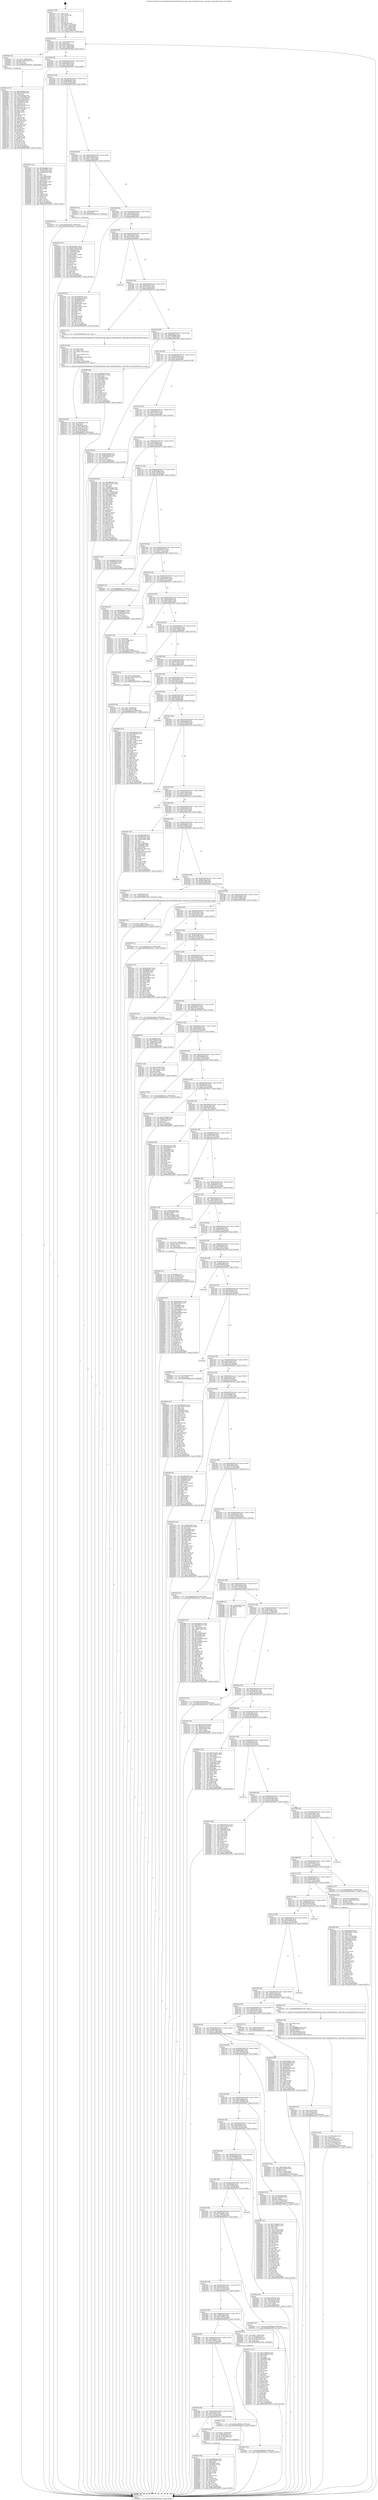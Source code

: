 digraph "0x401610" {
  label = "0x401610 (/mnt/c/Users/mathe/Desktop/tcc/POCII/binaries/extr_php-srcZendzend_llist.c_zend_llist_swap_Final-ollvm.out::main(0))"
  labelloc = "t"
  node[shape=record]

  Entry [label="",width=0.3,height=0.3,shape=circle,fillcolor=black,style=filled]
  "0x401642" [label="{
     0x401642 [32]\l
     | [instrs]\l
     &nbsp;&nbsp;0x401642 \<+6\>: mov -0x90(%rbp),%eax\l
     &nbsp;&nbsp;0x401648 \<+2\>: mov %eax,%ecx\l
     &nbsp;&nbsp;0x40164a \<+6\>: sub $0x81f7f400,%ecx\l
     &nbsp;&nbsp;0x401650 \<+6\>: mov %eax,-0x94(%rbp)\l
     &nbsp;&nbsp;0x401656 \<+6\>: mov %ecx,-0x98(%rbp)\l
     &nbsp;&nbsp;0x40165c \<+6\>: je 00000000004020b3 \<main+0xaa3\>\l
  }"]
  "0x4020b3" [label="{
     0x4020b3 [23]\l
     | [instrs]\l
     &nbsp;&nbsp;0x4020b3 \<+7\>: movl $0x1,-0x60(%rbp)\l
     &nbsp;&nbsp;0x4020ba \<+4\>: movslq -0x60(%rbp),%rax\l
     &nbsp;&nbsp;0x4020be \<+4\>: shl $0x2,%rax\l
     &nbsp;&nbsp;0x4020c2 \<+3\>: mov %rax,%rdi\l
     &nbsp;&nbsp;0x4020c5 \<+5\>: call 0000000000401050 \<malloc@plt\>\l
     | [calls]\l
     &nbsp;&nbsp;0x401050 \{1\} (unknown)\l
  }"]
  "0x401662" [label="{
     0x401662 [28]\l
     | [instrs]\l
     &nbsp;&nbsp;0x401662 \<+5\>: jmp 0000000000401667 \<main+0x57\>\l
     &nbsp;&nbsp;0x401667 \<+6\>: mov -0x94(%rbp),%eax\l
     &nbsp;&nbsp;0x40166d \<+5\>: sub $0x829de034,%eax\l
     &nbsp;&nbsp;0x401672 \<+6\>: mov %eax,-0x9c(%rbp)\l
     &nbsp;&nbsp;0x401678 \<+6\>: je 0000000000402405 \<main+0xdf5\>\l
  }"]
  Exit [label="",width=0.3,height=0.3,shape=circle,fillcolor=black,style=filled,peripheries=2]
  "0x402405" [label="{
     0x402405 [114]\l
     | [instrs]\l
     &nbsp;&nbsp;0x402405 \<+5\>: mov $0x92dab8c1,%eax\l
     &nbsp;&nbsp;0x40240a \<+5\>: mov $0xb185f5f6,%ecx\l
     &nbsp;&nbsp;0x40240f \<+3\>: mov -0x74(%rbp),%edx\l
     &nbsp;&nbsp;0x402412 \<+3\>: cmp -0x68(%rbp),%edx\l
     &nbsp;&nbsp;0x402415 \<+4\>: setl %sil\l
     &nbsp;&nbsp;0x402419 \<+4\>: and $0x1,%sil\l
     &nbsp;&nbsp;0x40241d \<+4\>: mov %sil,-0x2e(%rbp)\l
     &nbsp;&nbsp;0x402421 \<+7\>: mov 0x405068,%edx\l
     &nbsp;&nbsp;0x402428 \<+7\>: mov 0x405054,%edi\l
     &nbsp;&nbsp;0x40242f \<+3\>: mov %edx,%r8d\l
     &nbsp;&nbsp;0x402432 \<+7\>: add $0xf3ff22b5,%r8d\l
     &nbsp;&nbsp;0x402439 \<+4\>: sub $0x1,%r8d\l
     &nbsp;&nbsp;0x40243d \<+7\>: sub $0xf3ff22b5,%r8d\l
     &nbsp;&nbsp;0x402444 \<+4\>: imul %r8d,%edx\l
     &nbsp;&nbsp;0x402448 \<+3\>: and $0x1,%edx\l
     &nbsp;&nbsp;0x40244b \<+3\>: cmp $0x0,%edx\l
     &nbsp;&nbsp;0x40244e \<+4\>: sete %sil\l
     &nbsp;&nbsp;0x402452 \<+3\>: cmp $0xa,%edi\l
     &nbsp;&nbsp;0x402455 \<+4\>: setl %r9b\l
     &nbsp;&nbsp;0x402459 \<+3\>: mov %sil,%r10b\l
     &nbsp;&nbsp;0x40245c \<+3\>: and %r9b,%r10b\l
     &nbsp;&nbsp;0x40245f \<+3\>: xor %r9b,%sil\l
     &nbsp;&nbsp;0x402462 \<+3\>: or %sil,%r10b\l
     &nbsp;&nbsp;0x402465 \<+4\>: test $0x1,%r10b\l
     &nbsp;&nbsp;0x402469 \<+3\>: cmovne %ecx,%eax\l
     &nbsp;&nbsp;0x40246c \<+6\>: mov %eax,-0x90(%rbp)\l
     &nbsp;&nbsp;0x402472 \<+5\>: jmp 0000000000402f13 \<main+0x1903\>\l
  }"]
  "0x40167e" [label="{
     0x40167e [28]\l
     | [instrs]\l
     &nbsp;&nbsp;0x40167e \<+5\>: jmp 0000000000401683 \<main+0x73\>\l
     &nbsp;&nbsp;0x401683 \<+6\>: mov -0x94(%rbp),%eax\l
     &nbsp;&nbsp;0x401689 \<+5\>: sub $0x8fd6667a,%eax\l
     &nbsp;&nbsp;0x40168e \<+6\>: mov %eax,-0xa0(%rbp)\l
     &nbsp;&nbsp;0x401694 \<+6\>: je 000000000040239b \<main+0xd8b\>\l
  }"]
  "0x402b98" [label="{
     0x402b98 [145]\l
     | [instrs]\l
     &nbsp;&nbsp;0x402b98 \<+5\>: mov $0xb603be07,%ecx\l
     &nbsp;&nbsp;0x402b9d \<+5\>: mov $0xe7be973f,%edx\l
     &nbsp;&nbsp;0x402ba2 \<+3\>: mov $0x1,%sil\l
     &nbsp;&nbsp;0x402ba5 \<+3\>: xor %r8d,%r8d\l
     &nbsp;&nbsp;0x402ba8 \<+8\>: mov 0x405068,%r9d\l
     &nbsp;&nbsp;0x402bb0 \<+8\>: mov 0x405054,%r10d\l
     &nbsp;&nbsp;0x402bb8 \<+4\>: sub $0x1,%r8d\l
     &nbsp;&nbsp;0x402bbc \<+3\>: mov %r9d,%r11d\l
     &nbsp;&nbsp;0x402bbf \<+3\>: add %r8d,%r11d\l
     &nbsp;&nbsp;0x402bc2 \<+4\>: imul %r11d,%r9d\l
     &nbsp;&nbsp;0x402bc6 \<+4\>: and $0x1,%r9d\l
     &nbsp;&nbsp;0x402bca \<+4\>: cmp $0x0,%r9d\l
     &nbsp;&nbsp;0x402bce \<+3\>: sete %bl\l
     &nbsp;&nbsp;0x402bd1 \<+4\>: cmp $0xa,%r10d\l
     &nbsp;&nbsp;0x402bd5 \<+4\>: setl %r14b\l
     &nbsp;&nbsp;0x402bd9 \<+3\>: mov %bl,%r15b\l
     &nbsp;&nbsp;0x402bdc \<+4\>: xor $0xff,%r15b\l
     &nbsp;&nbsp;0x402be0 \<+3\>: mov %r14b,%r12b\l
     &nbsp;&nbsp;0x402be3 \<+4\>: xor $0xff,%r12b\l
     &nbsp;&nbsp;0x402be7 \<+4\>: xor $0x1,%sil\l
     &nbsp;&nbsp;0x402beb \<+3\>: mov %r15b,%r13b\l
     &nbsp;&nbsp;0x402bee \<+4\>: and $0xff,%r13b\l
     &nbsp;&nbsp;0x402bf2 \<+3\>: and %sil,%bl\l
     &nbsp;&nbsp;0x402bf5 \<+3\>: mov %r12b,%al\l
     &nbsp;&nbsp;0x402bf8 \<+2\>: and $0xff,%al\l
     &nbsp;&nbsp;0x402bfa \<+3\>: and %sil,%r14b\l
     &nbsp;&nbsp;0x402bfd \<+3\>: or %bl,%r13b\l
     &nbsp;&nbsp;0x402c00 \<+3\>: or %r14b,%al\l
     &nbsp;&nbsp;0x402c03 \<+3\>: xor %al,%r13b\l
     &nbsp;&nbsp;0x402c06 \<+3\>: or %r12b,%r15b\l
     &nbsp;&nbsp;0x402c09 \<+4\>: xor $0xff,%r15b\l
     &nbsp;&nbsp;0x402c0d \<+4\>: or $0x1,%sil\l
     &nbsp;&nbsp;0x402c11 \<+3\>: and %sil,%r15b\l
     &nbsp;&nbsp;0x402c14 \<+3\>: or %r15b,%r13b\l
     &nbsp;&nbsp;0x402c17 \<+4\>: test $0x1,%r13b\l
     &nbsp;&nbsp;0x402c1b \<+3\>: cmovne %edx,%ecx\l
     &nbsp;&nbsp;0x402c1e \<+6\>: mov %ecx,-0x90(%rbp)\l
     &nbsp;&nbsp;0x402c24 \<+5\>: jmp 0000000000402f13 \<main+0x1903\>\l
  }"]
  "0x40239b" [label="{
     0x40239b [15]\l
     | [instrs]\l
     &nbsp;&nbsp;0x40239b \<+10\>: movl $0xe54675b3,-0x90(%rbp)\l
     &nbsp;&nbsp;0x4023a5 \<+5\>: jmp 0000000000402f13 \<main+0x1903\>\l
  }"]
  "0x40169a" [label="{
     0x40169a [28]\l
     | [instrs]\l
     &nbsp;&nbsp;0x40169a \<+5\>: jmp 000000000040169f \<main+0x8f\>\l
     &nbsp;&nbsp;0x40169f \<+6\>: mov -0x94(%rbp),%eax\l
     &nbsp;&nbsp;0x4016a5 \<+5\>: sub $0x917cb3d0,%eax\l
     &nbsp;&nbsp;0x4016aa \<+6\>: mov %eax,-0xa4(%rbp)\l
     &nbsp;&nbsp;0x4016b0 \<+6\>: je 0000000000402919 \<main+0x1309\>\l
  }"]
  "0x4029e1" [label="{
     0x4029e1 [15]\l
     | [instrs]\l
     &nbsp;&nbsp;0x4029e1 \<+10\>: movl $0x976dd068,-0x90(%rbp)\l
     &nbsp;&nbsp;0x4029eb \<+5\>: jmp 0000000000402f13 \<main+0x1903\>\l
  }"]
  "0x402919" [label="{
     0x402919 [12]\l
     | [instrs]\l
     &nbsp;&nbsp;0x402919 \<+4\>: mov -0x58(%rbp),%rax\l
     &nbsp;&nbsp;0x40291d \<+3\>: mov %rax,%rdi\l
     &nbsp;&nbsp;0x402920 \<+5\>: call 0000000000401030 \<free@plt\>\l
     | [calls]\l
     &nbsp;&nbsp;0x401030 \{1\} (unknown)\l
  }"]
  "0x4016b6" [label="{
     0x4016b6 [28]\l
     | [instrs]\l
     &nbsp;&nbsp;0x4016b6 \<+5\>: jmp 00000000004016bb \<main+0xab\>\l
     &nbsp;&nbsp;0x4016bb \<+6\>: mov -0x94(%rbp),%eax\l
     &nbsp;&nbsp;0x4016c1 \<+5\>: sub $0x92d429dd,%eax\l
     &nbsp;&nbsp;0x4016c6 \<+6\>: mov %eax,-0xa8(%rbp)\l
     &nbsp;&nbsp;0x4016cc \<+6\>: je 00000000004027bd \<main+0x11ad\>\l
  }"]
  "0x402925" [label="{
     0x402925 [107]\l
     | [instrs]\l
     &nbsp;&nbsp;0x402925 \<+5\>: mov $0xe44a4e1c,%ecx\l
     &nbsp;&nbsp;0x40292a \<+5\>: mov $0xe36c008c,%edx\l
     &nbsp;&nbsp;0x40292f \<+10\>: movl $0x0,-0x88(%rbp)\l
     &nbsp;&nbsp;0x402939 \<+7\>: mov 0x405068,%esi\l
     &nbsp;&nbsp;0x402940 \<+8\>: mov 0x405054,%r8d\l
     &nbsp;&nbsp;0x402948 \<+3\>: mov %esi,%r9d\l
     &nbsp;&nbsp;0x40294b \<+7\>: add $0xd9be9779,%r9d\l
     &nbsp;&nbsp;0x402952 \<+4\>: sub $0x1,%r9d\l
     &nbsp;&nbsp;0x402956 \<+7\>: sub $0xd9be9779,%r9d\l
     &nbsp;&nbsp;0x40295d \<+4\>: imul %r9d,%esi\l
     &nbsp;&nbsp;0x402961 \<+3\>: and $0x1,%esi\l
     &nbsp;&nbsp;0x402964 \<+3\>: cmp $0x0,%esi\l
     &nbsp;&nbsp;0x402967 \<+4\>: sete %r10b\l
     &nbsp;&nbsp;0x40296b \<+4\>: cmp $0xa,%r8d\l
     &nbsp;&nbsp;0x40296f \<+4\>: setl %r11b\l
     &nbsp;&nbsp;0x402973 \<+3\>: mov %r10b,%bl\l
     &nbsp;&nbsp;0x402976 \<+3\>: and %r11b,%bl\l
     &nbsp;&nbsp;0x402979 \<+3\>: xor %r11b,%r10b\l
     &nbsp;&nbsp;0x40297c \<+3\>: or %r10b,%bl\l
     &nbsp;&nbsp;0x40297f \<+3\>: test $0x1,%bl\l
     &nbsp;&nbsp;0x402982 \<+3\>: cmovne %edx,%ecx\l
     &nbsp;&nbsp;0x402985 \<+6\>: mov %ecx,-0x90(%rbp)\l
     &nbsp;&nbsp;0x40298b \<+5\>: jmp 0000000000402f13 \<main+0x1903\>\l
  }"]
  "0x4027bd" [label="{
     0x4027bd [91]\l
     | [instrs]\l
     &nbsp;&nbsp;0x4027bd \<+5\>: mov $0x49bd93c9,%eax\l
     &nbsp;&nbsp;0x4027c2 \<+5\>: mov $0x7e222a42,%ecx\l
     &nbsp;&nbsp;0x4027c7 \<+7\>: mov 0x405068,%edx\l
     &nbsp;&nbsp;0x4027ce \<+7\>: mov 0x405054,%esi\l
     &nbsp;&nbsp;0x4027d5 \<+2\>: mov %edx,%edi\l
     &nbsp;&nbsp;0x4027d7 \<+6\>: sub $0xf4755516,%edi\l
     &nbsp;&nbsp;0x4027dd \<+3\>: sub $0x1,%edi\l
     &nbsp;&nbsp;0x4027e0 \<+6\>: add $0xf4755516,%edi\l
     &nbsp;&nbsp;0x4027e6 \<+3\>: imul %edi,%edx\l
     &nbsp;&nbsp;0x4027e9 \<+3\>: and $0x1,%edx\l
     &nbsp;&nbsp;0x4027ec \<+3\>: cmp $0x0,%edx\l
     &nbsp;&nbsp;0x4027ef \<+4\>: sete %r8b\l
     &nbsp;&nbsp;0x4027f3 \<+3\>: cmp $0xa,%esi\l
     &nbsp;&nbsp;0x4027f6 \<+4\>: setl %r9b\l
     &nbsp;&nbsp;0x4027fa \<+3\>: mov %r8b,%r10b\l
     &nbsp;&nbsp;0x4027fd \<+3\>: and %r9b,%r10b\l
     &nbsp;&nbsp;0x402800 \<+3\>: xor %r9b,%r8b\l
     &nbsp;&nbsp;0x402803 \<+3\>: or %r8b,%r10b\l
     &nbsp;&nbsp;0x402806 \<+4\>: test $0x1,%r10b\l
     &nbsp;&nbsp;0x40280a \<+3\>: cmovne %ecx,%eax\l
     &nbsp;&nbsp;0x40280d \<+6\>: mov %eax,-0x90(%rbp)\l
     &nbsp;&nbsp;0x402813 \<+5\>: jmp 0000000000402f13 \<main+0x1903\>\l
  }"]
  "0x4016d2" [label="{
     0x4016d2 [28]\l
     | [instrs]\l
     &nbsp;&nbsp;0x4016d2 \<+5\>: jmp 00000000004016d7 \<main+0xc7\>\l
     &nbsp;&nbsp;0x4016d7 \<+6\>: mov -0x94(%rbp),%eax\l
     &nbsp;&nbsp;0x4016dd \<+5\>: sub $0x92dab8c1,%eax\l
     &nbsp;&nbsp;0x4016e2 \<+6\>: mov %eax,-0xac(%rbp)\l
     &nbsp;&nbsp;0x4016e8 \<+6\>: je 0000000000402e32 \<main+0x1822\>\l
  }"]
  "0x402836" [label="{
     0x402836 [92]\l
     | [instrs]\l
     &nbsp;&nbsp;0x402836 \<+5\>: mov $0x49bd93c9,%edx\l
     &nbsp;&nbsp;0x40283b \<+5\>: mov $0xb1936693,%esi\l
     &nbsp;&nbsp;0x402840 \<+3\>: xor %r8d,%r8d\l
     &nbsp;&nbsp;0x402843 \<+8\>: mov 0x405068,%r9d\l
     &nbsp;&nbsp;0x40284b \<+8\>: mov 0x405054,%r10d\l
     &nbsp;&nbsp;0x402853 \<+4\>: sub $0x1,%r8d\l
     &nbsp;&nbsp;0x402857 \<+3\>: mov %r9d,%r11d\l
     &nbsp;&nbsp;0x40285a \<+3\>: add %r8d,%r11d\l
     &nbsp;&nbsp;0x40285d \<+4\>: imul %r11d,%r9d\l
     &nbsp;&nbsp;0x402861 \<+4\>: and $0x1,%r9d\l
     &nbsp;&nbsp;0x402865 \<+4\>: cmp $0x0,%r9d\l
     &nbsp;&nbsp;0x402869 \<+3\>: sete %bl\l
     &nbsp;&nbsp;0x40286c \<+4\>: cmp $0xa,%r10d\l
     &nbsp;&nbsp;0x402870 \<+4\>: setl %r14b\l
     &nbsp;&nbsp;0x402874 \<+3\>: mov %bl,%r15b\l
     &nbsp;&nbsp;0x402877 \<+3\>: and %r14b,%r15b\l
     &nbsp;&nbsp;0x40287a \<+3\>: xor %r14b,%bl\l
     &nbsp;&nbsp;0x40287d \<+3\>: or %bl,%r15b\l
     &nbsp;&nbsp;0x402880 \<+4\>: test $0x1,%r15b\l
     &nbsp;&nbsp;0x402884 \<+3\>: cmovne %esi,%edx\l
     &nbsp;&nbsp;0x402887 \<+6\>: mov %edx,-0x90(%rbp)\l
     &nbsp;&nbsp;0x40288d \<+5\>: jmp 0000000000402f13 \<main+0x1903\>\l
  }"]
  "0x402e32" [label="{
     0x402e32\l
  }", style=dashed]
  "0x4016ee" [label="{
     0x4016ee [28]\l
     | [instrs]\l
     &nbsp;&nbsp;0x4016ee \<+5\>: jmp 00000000004016f3 \<main+0xe3\>\l
     &nbsp;&nbsp;0x4016f3 \<+6\>: mov -0x94(%rbp),%eax\l
     &nbsp;&nbsp;0x4016f9 \<+5\>: sub $0x9361aa76,%eax\l
     &nbsp;&nbsp;0x4016fe \<+6\>: mov %eax,-0xb0(%rbp)\l
     &nbsp;&nbsp;0x401704 \<+6\>: je 00000000004021a3 \<main+0xb93\>\l
  }"]
  "0x401dd2" [label="{
     0x401dd2\l
  }", style=dashed]
  "0x4021a3" [label="{
     0x4021a3 [5]\l
     | [instrs]\l
     &nbsp;&nbsp;0x4021a3 \<+5\>: call 0000000000401160 \<next_i\>\l
     | [calls]\l
     &nbsp;&nbsp;0x401160 \{1\} (/mnt/c/Users/mathe/Desktop/tcc/POCII/binaries/extr_php-srcZendzend_llist.c_zend_llist_swap_Final-ollvm.out::next_i)\l
  }"]
  "0x40170a" [label="{
     0x40170a [28]\l
     | [instrs]\l
     &nbsp;&nbsp;0x40170a \<+5\>: jmp 000000000040170f \<main+0xff\>\l
     &nbsp;&nbsp;0x40170f \<+6\>: mov -0x94(%rbp),%eax\l
     &nbsp;&nbsp;0x401715 \<+5\>: sub $0x976dd068,%eax\l
     &nbsp;&nbsp;0x40171a \<+6\>: mov %eax,-0xb4(%rbp)\l
     &nbsp;&nbsp;0x401720 \<+6\>: je 00000000004029f0 \<main+0x13e0\>\l
  }"]
  "0x402818" [label="{
     0x402818 [30]\l
     | [instrs]\l
     &nbsp;&nbsp;0x402818 \<+10\>: movl $0x1,-0x84(%rbp)\l
     &nbsp;&nbsp;0x402822 \<+4\>: mov -0x58(%rbp),%rax\l
     &nbsp;&nbsp;0x402826 \<+4\>: movslq -0x80(%rbp),%rcx\l
     &nbsp;&nbsp;0x40282a \<+4\>: mov (%rax,%rcx,8),%rax\l
     &nbsp;&nbsp;0x40282e \<+3\>: mov %rax,%rdi\l
     &nbsp;&nbsp;0x402831 \<+5\>: call 0000000000401030 \<free@plt\>\l
     | [calls]\l
     &nbsp;&nbsp;0x401030 \{1\} (unknown)\l
  }"]
  "0x4029f0" [label="{
     0x4029f0 [86]\l
     | [instrs]\l
     &nbsp;&nbsp;0x4029f0 \<+5\>: mov $0x5bff0a36,%eax\l
     &nbsp;&nbsp;0x4029f5 \<+5\>: mov $0xa978b71e,%ecx\l
     &nbsp;&nbsp;0x4029fa \<+2\>: xor %edx,%edx\l
     &nbsp;&nbsp;0x4029fc \<+7\>: mov 0x405068,%esi\l
     &nbsp;&nbsp;0x402a03 \<+7\>: mov 0x405054,%edi\l
     &nbsp;&nbsp;0x402a0a \<+3\>: sub $0x1,%edx\l
     &nbsp;&nbsp;0x402a0d \<+3\>: mov %esi,%r8d\l
     &nbsp;&nbsp;0x402a10 \<+3\>: add %edx,%r8d\l
     &nbsp;&nbsp;0x402a13 \<+4\>: imul %r8d,%esi\l
     &nbsp;&nbsp;0x402a17 \<+3\>: and $0x1,%esi\l
     &nbsp;&nbsp;0x402a1a \<+3\>: cmp $0x0,%esi\l
     &nbsp;&nbsp;0x402a1d \<+4\>: sete %r9b\l
     &nbsp;&nbsp;0x402a21 \<+3\>: cmp $0xa,%edi\l
     &nbsp;&nbsp;0x402a24 \<+4\>: setl %r10b\l
     &nbsp;&nbsp;0x402a28 \<+3\>: mov %r9b,%r11b\l
     &nbsp;&nbsp;0x402a2b \<+3\>: and %r10b,%r11b\l
     &nbsp;&nbsp;0x402a2e \<+3\>: xor %r10b,%r9b\l
     &nbsp;&nbsp;0x402a31 \<+3\>: or %r9b,%r11b\l
     &nbsp;&nbsp;0x402a34 \<+4\>: test $0x1,%r11b\l
     &nbsp;&nbsp;0x402a38 \<+3\>: cmovne %ecx,%eax\l
     &nbsp;&nbsp;0x402a3b \<+6\>: mov %eax,-0x90(%rbp)\l
     &nbsp;&nbsp;0x402a41 \<+5\>: jmp 0000000000402f13 \<main+0x1903\>\l
  }"]
  "0x401726" [label="{
     0x401726 [28]\l
     | [instrs]\l
     &nbsp;&nbsp;0x401726 \<+5\>: jmp 000000000040172b \<main+0x11b\>\l
     &nbsp;&nbsp;0x40172b \<+6\>: mov -0x94(%rbp),%eax\l
     &nbsp;&nbsp;0x401731 \<+5\>: sub $0x9d483743,%eax\l
     &nbsp;&nbsp;0x401736 \<+6\>: mov %eax,-0xb8(%rbp)\l
     &nbsp;&nbsp;0x40173c \<+6\>: je 000000000040279f \<main+0x118f\>\l
  }"]
  "0x40264f" [label="{
     0x40264f [22]\l
     | [instrs]\l
     &nbsp;&nbsp;0x40264f \<+7\>: movl $0x0,-0x80(%rbp)\l
     &nbsp;&nbsp;0x402656 \<+10\>: movl $0xc6f2fc9a,-0x90(%rbp)\l
     &nbsp;&nbsp;0x402660 \<+5\>: jmp 0000000000402f13 \<main+0x1903\>\l
  }"]
  "0x40279f" [label="{
     0x40279f [30]\l
     | [instrs]\l
     &nbsp;&nbsp;0x40279f \<+5\>: mov $0x4bc5e3b5,%eax\l
     &nbsp;&nbsp;0x4027a4 \<+5\>: mov $0x92d429dd,%ecx\l
     &nbsp;&nbsp;0x4027a9 \<+3\>: mov -0x2d(%rbp),%dl\l
     &nbsp;&nbsp;0x4027ac \<+3\>: test $0x1,%dl\l
     &nbsp;&nbsp;0x4027af \<+3\>: cmovne %ecx,%eax\l
     &nbsp;&nbsp;0x4027b2 \<+6\>: mov %eax,-0x90(%rbp)\l
     &nbsp;&nbsp;0x4027b8 \<+5\>: jmp 0000000000402f13 \<main+0x1903\>\l
  }"]
  "0x401742" [label="{
     0x401742 [28]\l
     | [instrs]\l
     &nbsp;&nbsp;0x401742 \<+5\>: jmp 0000000000401747 \<main+0x137\>\l
     &nbsp;&nbsp;0x401747 \<+6\>: mov -0x94(%rbp),%eax\l
     &nbsp;&nbsp;0x40174d \<+5\>: sub $0xa978b71e,%eax\l
     &nbsp;&nbsp;0x401752 \<+6\>: mov %eax,-0xbc(%rbp)\l
     &nbsp;&nbsp;0x401758 \<+6\>: je 0000000000402a46 \<main+0x1436\>\l
  }"]
  "0x401db6" [label="{
     0x401db6 [28]\l
     | [instrs]\l
     &nbsp;&nbsp;0x401db6 \<+5\>: jmp 0000000000401dbb \<main+0x7ab\>\l
     &nbsp;&nbsp;0x401dbb \<+6\>: mov -0x94(%rbp),%eax\l
     &nbsp;&nbsp;0x401dc1 \<+5\>: sub $0x7e222a42,%eax\l
     &nbsp;&nbsp;0x401dc6 \<+6\>: mov %eax,-0x1a8(%rbp)\l
     &nbsp;&nbsp;0x401dcc \<+6\>: je 0000000000402818 \<main+0x1208\>\l
  }"]
  "0x402a46" [label="{
     0x402a46 [164]\l
     | [instrs]\l
     &nbsp;&nbsp;0x402a46 \<+5\>: mov $0x5bff0a36,%eax\l
     &nbsp;&nbsp;0x402a4b \<+5\>: mov $0x513747aa,%ecx\l
     &nbsp;&nbsp;0x402a50 \<+2\>: mov $0x1,%dl\l
     &nbsp;&nbsp;0x402a52 \<+2\>: xor %esi,%esi\l
     &nbsp;&nbsp;0x402a54 \<+6\>: mov -0x88(%rbp),%edi\l
     &nbsp;&nbsp;0x402a5a \<+6\>: add $0x14105634,%edi\l
     &nbsp;&nbsp;0x402a60 \<+3\>: add $0x1,%edi\l
     &nbsp;&nbsp;0x402a63 \<+6\>: sub $0x14105634,%edi\l
     &nbsp;&nbsp;0x402a69 \<+6\>: mov %edi,-0x88(%rbp)\l
     &nbsp;&nbsp;0x402a6f \<+7\>: mov 0x405068,%edi\l
     &nbsp;&nbsp;0x402a76 \<+8\>: mov 0x405054,%r8d\l
     &nbsp;&nbsp;0x402a7e \<+3\>: sub $0x1,%esi\l
     &nbsp;&nbsp;0x402a81 \<+3\>: mov %edi,%r9d\l
     &nbsp;&nbsp;0x402a84 \<+3\>: add %esi,%r9d\l
     &nbsp;&nbsp;0x402a87 \<+4\>: imul %r9d,%edi\l
     &nbsp;&nbsp;0x402a8b \<+3\>: and $0x1,%edi\l
     &nbsp;&nbsp;0x402a8e \<+3\>: cmp $0x0,%edi\l
     &nbsp;&nbsp;0x402a91 \<+4\>: sete %r10b\l
     &nbsp;&nbsp;0x402a95 \<+4\>: cmp $0xa,%r8d\l
     &nbsp;&nbsp;0x402a99 \<+4\>: setl %r11b\l
     &nbsp;&nbsp;0x402a9d \<+3\>: mov %r10b,%bl\l
     &nbsp;&nbsp;0x402aa0 \<+3\>: xor $0xff,%bl\l
     &nbsp;&nbsp;0x402aa3 \<+3\>: mov %r11b,%r14b\l
     &nbsp;&nbsp;0x402aa6 \<+4\>: xor $0xff,%r14b\l
     &nbsp;&nbsp;0x402aaa \<+3\>: xor $0x0,%dl\l
     &nbsp;&nbsp;0x402aad \<+3\>: mov %bl,%r15b\l
     &nbsp;&nbsp;0x402ab0 \<+4\>: and $0x0,%r15b\l
     &nbsp;&nbsp;0x402ab4 \<+3\>: and %dl,%r10b\l
     &nbsp;&nbsp;0x402ab7 \<+3\>: mov %r14b,%r12b\l
     &nbsp;&nbsp;0x402aba \<+4\>: and $0x0,%r12b\l
     &nbsp;&nbsp;0x402abe \<+3\>: and %dl,%r11b\l
     &nbsp;&nbsp;0x402ac1 \<+3\>: or %r10b,%r15b\l
     &nbsp;&nbsp;0x402ac4 \<+3\>: or %r11b,%r12b\l
     &nbsp;&nbsp;0x402ac7 \<+3\>: xor %r12b,%r15b\l
     &nbsp;&nbsp;0x402aca \<+3\>: or %r14b,%bl\l
     &nbsp;&nbsp;0x402acd \<+3\>: xor $0xff,%bl\l
     &nbsp;&nbsp;0x402ad0 \<+3\>: or $0x0,%dl\l
     &nbsp;&nbsp;0x402ad3 \<+2\>: and %dl,%bl\l
     &nbsp;&nbsp;0x402ad5 \<+3\>: or %bl,%r15b\l
     &nbsp;&nbsp;0x402ad8 \<+4\>: test $0x1,%r15b\l
     &nbsp;&nbsp;0x402adc \<+3\>: cmovne %ecx,%eax\l
     &nbsp;&nbsp;0x402adf \<+6\>: mov %eax,-0x90(%rbp)\l
     &nbsp;&nbsp;0x402ae5 \<+5\>: jmp 0000000000402f13 \<main+0x1903\>\l
  }"]
  "0x40175e" [label="{
     0x40175e [28]\l
     | [instrs]\l
     &nbsp;&nbsp;0x40175e \<+5\>: jmp 0000000000401763 \<main+0x153\>\l
     &nbsp;&nbsp;0x401763 \<+6\>: mov -0x94(%rbp),%eax\l
     &nbsp;&nbsp;0x401769 \<+5\>: sub $0xb185f5f6,%eax\l
     &nbsp;&nbsp;0x40176e \<+6\>: mov %eax,-0xc0(%rbp)\l
     &nbsp;&nbsp;0x401774 \<+6\>: je 0000000000402477 \<main+0xe67\>\l
  }"]
  "0x402611" [label="{
     0x402611 [15]\l
     | [instrs]\l
     &nbsp;&nbsp;0x402611 \<+10\>: movl $0x6a1d8288,-0x90(%rbp)\l
     &nbsp;&nbsp;0x40261b \<+5\>: jmp 0000000000402f13 \<main+0x1903\>\l
  }"]
  "0x402477" [label="{
     0x402477 [30]\l
     | [instrs]\l
     &nbsp;&nbsp;0x402477 \<+5\>: mov $0xdf2bc369,%eax\l
     &nbsp;&nbsp;0x40247c \<+5\>: mov $0xfd4e6e35,%ecx\l
     &nbsp;&nbsp;0x402481 \<+3\>: mov -0x2e(%rbp),%dl\l
     &nbsp;&nbsp;0x402484 \<+3\>: test $0x1,%dl\l
     &nbsp;&nbsp;0x402487 \<+3\>: cmovne %ecx,%eax\l
     &nbsp;&nbsp;0x40248a \<+6\>: mov %eax,-0x90(%rbp)\l
     &nbsp;&nbsp;0x402490 \<+5\>: jmp 0000000000402f13 \<main+0x1903\>\l
  }"]
  "0x40177a" [label="{
     0x40177a [28]\l
     | [instrs]\l
     &nbsp;&nbsp;0x40177a \<+5\>: jmp 000000000040177f \<main+0x16f\>\l
     &nbsp;&nbsp;0x40177f \<+6\>: mov -0x94(%rbp),%eax\l
     &nbsp;&nbsp;0x401785 \<+5\>: sub $0xb1936693,%eax\l
     &nbsp;&nbsp;0x40178a \<+6\>: mov %eax,-0xc4(%rbp)\l
     &nbsp;&nbsp;0x401790 \<+6\>: je 0000000000402892 \<main+0x1282\>\l
  }"]
  "0x401d9a" [label="{
     0x401d9a [28]\l
     | [instrs]\l
     &nbsp;&nbsp;0x401d9a \<+5\>: jmp 0000000000401d9f \<main+0x78f\>\l
     &nbsp;&nbsp;0x401d9f \<+6\>: mov -0x94(%rbp),%eax\l
     &nbsp;&nbsp;0x401da5 \<+5\>: sub $0x7c00b0a2,%eax\l
     &nbsp;&nbsp;0x401daa \<+6\>: mov %eax,-0x1a4(%rbp)\l
     &nbsp;&nbsp;0x401db0 \<+6\>: je 0000000000402611 \<main+0x1001\>\l
  }"]
  "0x402892" [label="{
     0x402892 [15]\l
     | [instrs]\l
     &nbsp;&nbsp;0x402892 \<+10\>: movl $0xf8990012,-0x90(%rbp)\l
     &nbsp;&nbsp;0x40289c \<+5\>: jmp 0000000000402f13 \<main+0x1903\>\l
  }"]
  "0x401796" [label="{
     0x401796 [28]\l
     | [instrs]\l
     &nbsp;&nbsp;0x401796 \<+5\>: jmp 000000000040179b \<main+0x18b\>\l
     &nbsp;&nbsp;0x40179b \<+6\>: mov -0x94(%rbp),%eax\l
     &nbsp;&nbsp;0x4017a1 \<+5\>: sub $0xb2707e17,%eax\l
     &nbsp;&nbsp;0x4017a6 \<+6\>: mov %eax,-0xc8(%rbp)\l
     &nbsp;&nbsp;0x4017ac \<+6\>: je 0000000000401ddc \<main+0x7cc\>\l
  }"]
  "0x4029c0" [label="{
     0x4029c0 [33]\l
     | [instrs]\l
     &nbsp;&nbsp;0x4029c0 \<+10\>: movl $0x1,-0x8c(%rbp)\l
     &nbsp;&nbsp;0x4029ca \<+4\>: mov -0x70(%rbp),%rax\l
     &nbsp;&nbsp;0x4029ce \<+7\>: movslq -0x88(%rbp),%rcx\l
     &nbsp;&nbsp;0x4029d5 \<+4\>: mov (%rax,%rcx,8),%rax\l
     &nbsp;&nbsp;0x4029d9 \<+3\>: mov %rax,%rdi\l
     &nbsp;&nbsp;0x4029dc \<+5\>: call 0000000000401030 \<free@plt\>\l
     | [calls]\l
     &nbsp;&nbsp;0x401030 \{1\} (unknown)\l
  }"]
  "0x401ddc" [label="{
     0x401ddc [30]\l
     | [instrs]\l
     &nbsp;&nbsp;0x401ddc \<+5\>: mov $0x622bce72,%eax\l
     &nbsp;&nbsp;0x401de1 \<+5\>: mov $0x58d68e0,%ecx\l
     &nbsp;&nbsp;0x401de6 \<+3\>: mov -0x38(%rbp),%edx\l
     &nbsp;&nbsp;0x401de9 \<+3\>: cmp $0x2,%edx\l
     &nbsp;&nbsp;0x401dec \<+3\>: cmovne %ecx,%eax\l
     &nbsp;&nbsp;0x401def \<+6\>: mov %eax,-0x90(%rbp)\l
     &nbsp;&nbsp;0x401df5 \<+5\>: jmp 0000000000402f13 \<main+0x1903\>\l
  }"]
  "0x4017b2" [label="{
     0x4017b2 [28]\l
     | [instrs]\l
     &nbsp;&nbsp;0x4017b2 \<+5\>: jmp 00000000004017b7 \<main+0x1a7\>\l
     &nbsp;&nbsp;0x4017b7 \<+6\>: mov -0x94(%rbp),%eax\l
     &nbsp;&nbsp;0x4017bd \<+5\>: sub $0xb292747e,%eax\l
     &nbsp;&nbsp;0x4017c2 \<+6\>: mov %eax,-0xcc(%rbp)\l
     &nbsp;&nbsp;0x4017c8 \<+6\>: je 0000000000402231 \<main+0xc21\>\l
  }"]
  "0x402f13" [label="{
     0x402f13 [5]\l
     | [instrs]\l
     &nbsp;&nbsp;0x402f13 \<+5\>: jmp 0000000000401642 \<main+0x32\>\l
  }"]
  "0x401610" [label="{
     0x401610 [50]\l
     | [instrs]\l
     &nbsp;&nbsp;0x401610 \<+1\>: push %rbp\l
     &nbsp;&nbsp;0x401611 \<+3\>: mov %rsp,%rbp\l
     &nbsp;&nbsp;0x401614 \<+2\>: push %r15\l
     &nbsp;&nbsp;0x401616 \<+2\>: push %r14\l
     &nbsp;&nbsp;0x401618 \<+2\>: push %r13\l
     &nbsp;&nbsp;0x40161a \<+2\>: push %r12\l
     &nbsp;&nbsp;0x40161c \<+1\>: push %rbx\l
     &nbsp;&nbsp;0x40161d \<+7\>: sub $0x198,%rsp\l
     &nbsp;&nbsp;0x401624 \<+7\>: movl $0x0,-0x3c(%rbp)\l
     &nbsp;&nbsp;0x40162b \<+3\>: mov %edi,-0x40(%rbp)\l
     &nbsp;&nbsp;0x40162e \<+4\>: mov %rsi,-0x48(%rbp)\l
     &nbsp;&nbsp;0x401632 \<+3\>: mov -0x40(%rbp),%edi\l
     &nbsp;&nbsp;0x401635 \<+3\>: mov %edi,-0x38(%rbp)\l
     &nbsp;&nbsp;0x401638 \<+10\>: movl $0xb2707e17,-0x90(%rbp)\l
  }"]
  "0x401d7e" [label="{
     0x401d7e [28]\l
     | [instrs]\l
     &nbsp;&nbsp;0x401d7e \<+5\>: jmp 0000000000401d83 \<main+0x773\>\l
     &nbsp;&nbsp;0x401d83 \<+6\>: mov -0x94(%rbp),%eax\l
     &nbsp;&nbsp;0x401d89 \<+5\>: sub $0x77dd265c,%eax\l
     &nbsp;&nbsp;0x401d8e \<+6\>: mov %eax,-0x1a0(%rbp)\l
     &nbsp;&nbsp;0x401d94 \<+6\>: je 00000000004029c0 \<main+0x13b0\>\l
  }"]
  "0x402231" [label="{
     0x402231 [36]\l
     | [instrs]\l
     &nbsp;&nbsp;0x402231 \<+2\>: xor %eax,%eax\l
     &nbsp;&nbsp;0x402233 \<+3\>: mov -0x5c(%rbp),%ecx\l
     &nbsp;&nbsp;0x402236 \<+2\>: mov %eax,%edx\l
     &nbsp;&nbsp;0x402238 \<+2\>: sub %ecx,%edx\l
     &nbsp;&nbsp;0x40223a \<+2\>: mov %eax,%ecx\l
     &nbsp;&nbsp;0x40223c \<+3\>: sub $0x1,%ecx\l
     &nbsp;&nbsp;0x40223f \<+2\>: add %ecx,%edx\l
     &nbsp;&nbsp;0x402241 \<+2\>: sub %edx,%eax\l
     &nbsp;&nbsp;0x402243 \<+3\>: mov %eax,-0x5c(%rbp)\l
     &nbsp;&nbsp;0x402246 \<+10\>: movl $0xd8f2a18,-0x90(%rbp)\l
     &nbsp;&nbsp;0x402250 \<+5\>: jmp 0000000000402f13 \<main+0x1903\>\l
  }"]
  "0x4017ce" [label="{
     0x4017ce [28]\l
     | [instrs]\l
     &nbsp;&nbsp;0x4017ce \<+5\>: jmp 00000000004017d3 \<main+0x1c3\>\l
     &nbsp;&nbsp;0x4017d3 \<+6\>: mov -0x94(%rbp),%eax\l
     &nbsp;&nbsp;0x4017d9 \<+5\>: sub $0xb603be07,%eax\l
     &nbsp;&nbsp;0x4017de \<+6\>: mov %eax,-0xd0(%rbp)\l
     &nbsp;&nbsp;0x4017e4 \<+6\>: je 0000000000402eee \<main+0x18de\>\l
  }"]
  "0x402c71" [label="{
     0x402c71 [137]\l
     | [instrs]\l
     &nbsp;&nbsp;0x402c71 \<+5\>: mov $0x7156d9e2,%eax\l
     &nbsp;&nbsp;0x402c76 \<+5\>: mov $0x6b606d76,%ecx\l
     &nbsp;&nbsp;0x402c7b \<+2\>: mov $0x1,%dl\l
     &nbsp;&nbsp;0x402c7d \<+2\>: xor %esi,%esi\l
     &nbsp;&nbsp;0x402c7f \<+7\>: mov 0x405068,%edi\l
     &nbsp;&nbsp;0x402c86 \<+8\>: mov 0x405054,%r8d\l
     &nbsp;&nbsp;0x402c8e \<+3\>: sub $0x1,%esi\l
     &nbsp;&nbsp;0x402c91 \<+3\>: mov %edi,%r9d\l
     &nbsp;&nbsp;0x402c94 \<+3\>: add %esi,%r9d\l
     &nbsp;&nbsp;0x402c97 \<+4\>: imul %r9d,%edi\l
     &nbsp;&nbsp;0x402c9b \<+3\>: and $0x1,%edi\l
     &nbsp;&nbsp;0x402c9e \<+3\>: cmp $0x0,%edi\l
     &nbsp;&nbsp;0x402ca1 \<+4\>: sete %r10b\l
     &nbsp;&nbsp;0x402ca5 \<+4\>: cmp $0xa,%r8d\l
     &nbsp;&nbsp;0x402ca9 \<+4\>: setl %r11b\l
     &nbsp;&nbsp;0x402cad \<+3\>: mov %r10b,%bl\l
     &nbsp;&nbsp;0x402cb0 \<+3\>: xor $0xff,%bl\l
     &nbsp;&nbsp;0x402cb3 \<+3\>: mov %r11b,%r14b\l
     &nbsp;&nbsp;0x402cb6 \<+4\>: xor $0xff,%r14b\l
     &nbsp;&nbsp;0x402cba \<+3\>: xor $0x1,%dl\l
     &nbsp;&nbsp;0x402cbd \<+3\>: mov %bl,%r15b\l
     &nbsp;&nbsp;0x402cc0 \<+4\>: and $0xff,%r15b\l
     &nbsp;&nbsp;0x402cc4 \<+3\>: and %dl,%r10b\l
     &nbsp;&nbsp;0x402cc7 \<+3\>: mov %r14b,%r12b\l
     &nbsp;&nbsp;0x402cca \<+4\>: and $0xff,%r12b\l
     &nbsp;&nbsp;0x402cce \<+3\>: and %dl,%r11b\l
     &nbsp;&nbsp;0x402cd1 \<+3\>: or %r10b,%r15b\l
     &nbsp;&nbsp;0x402cd4 \<+3\>: or %r11b,%r12b\l
     &nbsp;&nbsp;0x402cd7 \<+3\>: xor %r12b,%r15b\l
     &nbsp;&nbsp;0x402cda \<+3\>: or %r14b,%bl\l
     &nbsp;&nbsp;0x402cdd \<+3\>: xor $0xff,%bl\l
     &nbsp;&nbsp;0x402ce0 \<+3\>: or $0x1,%dl\l
     &nbsp;&nbsp;0x402ce3 \<+2\>: and %dl,%bl\l
     &nbsp;&nbsp;0x402ce5 \<+3\>: or %bl,%r15b\l
     &nbsp;&nbsp;0x402ce8 \<+4\>: test $0x1,%r15b\l
     &nbsp;&nbsp;0x402cec \<+3\>: cmovne %ecx,%eax\l
     &nbsp;&nbsp;0x402cef \<+6\>: mov %eax,-0x90(%rbp)\l
     &nbsp;&nbsp;0x402cf5 \<+5\>: jmp 0000000000402f13 \<main+0x1903\>\l
  }"]
  "0x402eee" [label="{
     0x402eee\l
  }", style=dashed]
  "0x4017ea" [label="{
     0x4017ea [28]\l
     | [instrs]\l
     &nbsp;&nbsp;0x4017ea \<+5\>: jmp 00000000004017ef \<main+0x1df\>\l
     &nbsp;&nbsp;0x4017ef \<+6\>: mov -0x94(%rbp),%eax\l
     &nbsp;&nbsp;0x4017f5 \<+5\>: sub $0xba39e8ae,%eax\l
     &nbsp;&nbsp;0x4017fa \<+6\>: mov %eax,-0xd4(%rbp)\l
     &nbsp;&nbsp;0x401800 \<+6\>: je 0000000000402c47 \<main+0x1637\>\l
  }"]
  "0x401d62" [label="{
     0x401d62 [28]\l
     | [instrs]\l
     &nbsp;&nbsp;0x401d62 \<+5\>: jmp 0000000000401d67 \<main+0x757\>\l
     &nbsp;&nbsp;0x401d67 \<+6\>: mov -0x94(%rbp),%eax\l
     &nbsp;&nbsp;0x401d6d \<+5\>: sub $0x75cc3230,%eax\l
     &nbsp;&nbsp;0x401d72 \<+6\>: mov %eax,-0x19c(%rbp)\l
     &nbsp;&nbsp;0x401d78 \<+6\>: je 0000000000402c71 \<main+0x1661\>\l
  }"]
  "0x402c47" [label="{
     0x402c47\l
  }", style=dashed]
  "0x401806" [label="{
     0x401806 [28]\l
     | [instrs]\l
     &nbsp;&nbsp;0x401806 \<+5\>: jmp 000000000040180b \<main+0x1fb\>\l
     &nbsp;&nbsp;0x40180b \<+6\>: mov -0x94(%rbp),%eax\l
     &nbsp;&nbsp;0x401811 \<+5\>: sub $0xc11ca271,%eax\l
     &nbsp;&nbsp;0x401816 \<+6\>: mov %eax,-0xd8(%rbp)\l
     &nbsp;&nbsp;0x40181c \<+6\>: je 0000000000401f3c \<main+0x92c\>\l
  }"]
  "0x402602" [label="{
     0x402602 [15]\l
     | [instrs]\l
     &nbsp;&nbsp;0x402602 \<+10\>: movl $0x70099982,-0x90(%rbp)\l
     &nbsp;&nbsp;0x40260c \<+5\>: jmp 0000000000402f13 \<main+0x1903\>\l
  }"]
  "0x401f3c" [label="{
     0x401f3c [23]\l
     | [instrs]\l
     &nbsp;&nbsp;0x401f3c \<+7\>: movl $0x1,-0x50(%rbp)\l
     &nbsp;&nbsp;0x401f43 \<+4\>: movslq -0x50(%rbp),%rax\l
     &nbsp;&nbsp;0x401f47 \<+4\>: shl $0x3,%rax\l
     &nbsp;&nbsp;0x401f4b \<+3\>: mov %rax,%rdi\l
     &nbsp;&nbsp;0x401f4e \<+5\>: call 0000000000401050 \<malloc@plt\>\l
     | [calls]\l
     &nbsp;&nbsp;0x401050 \{1\} (unknown)\l
  }"]
  "0x401822" [label="{
     0x401822 [28]\l
     | [instrs]\l
     &nbsp;&nbsp;0x401822 \<+5\>: jmp 0000000000401827 \<main+0x217\>\l
     &nbsp;&nbsp;0x401827 \<+6\>: mov -0x94(%rbp),%eax\l
     &nbsp;&nbsp;0x40182d \<+5\>: sub $0xc6f2fc9a,%eax\l
     &nbsp;&nbsp;0x401832 \<+6\>: mov %eax,-0xdc(%rbp)\l
     &nbsp;&nbsp;0x401838 \<+6\>: je 0000000000402665 \<main+0x1055\>\l
  }"]
  "0x401d46" [label="{
     0x401d46 [28]\l
     | [instrs]\l
     &nbsp;&nbsp;0x401d46 \<+5\>: jmp 0000000000401d4b \<main+0x73b\>\l
     &nbsp;&nbsp;0x401d4b \<+6\>: mov -0x94(%rbp),%eax\l
     &nbsp;&nbsp;0x401d51 \<+5\>: sub $0x7186b5a1,%eax\l
     &nbsp;&nbsp;0x401d56 \<+6\>: mov %eax,-0x198(%rbp)\l
     &nbsp;&nbsp;0x401d5c \<+6\>: je 0000000000402602 \<main+0xff2\>\l
  }"]
  "0x402665" [label="{
     0x402665 [147]\l
     | [instrs]\l
     &nbsp;&nbsp;0x402665 \<+5\>: mov $0xfa3b2221,%eax\l
     &nbsp;&nbsp;0x40266a \<+5\>: mov $0x262ba68b,%ecx\l
     &nbsp;&nbsp;0x40266f \<+2\>: mov $0x1,%dl\l
     &nbsp;&nbsp;0x402671 \<+7\>: mov 0x405068,%esi\l
     &nbsp;&nbsp;0x402678 \<+7\>: mov 0x405054,%edi\l
     &nbsp;&nbsp;0x40267f \<+3\>: mov %esi,%r8d\l
     &nbsp;&nbsp;0x402682 \<+7\>: sub $0x71792aa8,%r8d\l
     &nbsp;&nbsp;0x402689 \<+4\>: sub $0x1,%r8d\l
     &nbsp;&nbsp;0x40268d \<+7\>: add $0x71792aa8,%r8d\l
     &nbsp;&nbsp;0x402694 \<+4\>: imul %r8d,%esi\l
     &nbsp;&nbsp;0x402698 \<+3\>: and $0x1,%esi\l
     &nbsp;&nbsp;0x40269b \<+3\>: cmp $0x0,%esi\l
     &nbsp;&nbsp;0x40269e \<+4\>: sete %r9b\l
     &nbsp;&nbsp;0x4026a2 \<+3\>: cmp $0xa,%edi\l
     &nbsp;&nbsp;0x4026a5 \<+4\>: setl %r10b\l
     &nbsp;&nbsp;0x4026a9 \<+3\>: mov %r9b,%r11b\l
     &nbsp;&nbsp;0x4026ac \<+4\>: xor $0xff,%r11b\l
     &nbsp;&nbsp;0x4026b0 \<+3\>: mov %r10b,%bl\l
     &nbsp;&nbsp;0x4026b3 \<+3\>: xor $0xff,%bl\l
     &nbsp;&nbsp;0x4026b6 \<+3\>: xor $0x0,%dl\l
     &nbsp;&nbsp;0x4026b9 \<+3\>: mov %r11b,%r14b\l
     &nbsp;&nbsp;0x4026bc \<+4\>: and $0x0,%r14b\l
     &nbsp;&nbsp;0x4026c0 \<+3\>: and %dl,%r9b\l
     &nbsp;&nbsp;0x4026c3 \<+3\>: mov %bl,%r15b\l
     &nbsp;&nbsp;0x4026c6 \<+4\>: and $0x0,%r15b\l
     &nbsp;&nbsp;0x4026ca \<+3\>: and %dl,%r10b\l
     &nbsp;&nbsp;0x4026cd \<+3\>: or %r9b,%r14b\l
     &nbsp;&nbsp;0x4026d0 \<+3\>: or %r10b,%r15b\l
     &nbsp;&nbsp;0x4026d3 \<+3\>: xor %r15b,%r14b\l
     &nbsp;&nbsp;0x4026d6 \<+3\>: or %bl,%r11b\l
     &nbsp;&nbsp;0x4026d9 \<+4\>: xor $0xff,%r11b\l
     &nbsp;&nbsp;0x4026dd \<+3\>: or $0x0,%dl\l
     &nbsp;&nbsp;0x4026e0 \<+3\>: and %dl,%r11b\l
     &nbsp;&nbsp;0x4026e3 \<+3\>: or %r11b,%r14b\l
     &nbsp;&nbsp;0x4026e6 \<+4\>: test $0x1,%r14b\l
     &nbsp;&nbsp;0x4026ea \<+3\>: cmovne %ecx,%eax\l
     &nbsp;&nbsp;0x4026ed \<+6\>: mov %eax,-0x90(%rbp)\l
     &nbsp;&nbsp;0x4026f3 \<+5\>: jmp 0000000000402f13 \<main+0x1903\>\l
  }"]
  "0x40183e" [label="{
     0x40183e [28]\l
     | [instrs]\l
     &nbsp;&nbsp;0x40183e \<+5\>: jmp 0000000000401843 \<main+0x233\>\l
     &nbsp;&nbsp;0x401843 \<+6\>: mov -0x94(%rbp),%eax\l
     &nbsp;&nbsp;0x401849 \<+5\>: sub $0xc88f1dbf,%eax\l
     &nbsp;&nbsp;0x40184e \<+6\>: mov %eax,-0xe0(%rbp)\l
     &nbsp;&nbsp;0x401854 \<+6\>: je 0000000000402db9 \<main+0x17a9\>\l
  }"]
  "0x402f09" [label="{
     0x402f09\l
  }", style=dashed]
  "0x402db9" [label="{
     0x402db9\l
  }", style=dashed]
  "0x40185a" [label="{
     0x40185a [28]\l
     | [instrs]\l
     &nbsp;&nbsp;0x40185a \<+5\>: jmp 000000000040185f \<main+0x24f\>\l
     &nbsp;&nbsp;0x40185f \<+6\>: mov -0x94(%rbp),%eax\l
     &nbsp;&nbsp;0x401865 \<+5\>: sub $0xcb99d08e,%eax\l
     &nbsp;&nbsp;0x40186a \<+6\>: mov %eax,-0xe4(%rbp)\l
     &nbsp;&nbsp;0x401870 \<+6\>: je 0000000000401e83 \<main+0x873\>\l
  }"]
  "0x402519" [label="{
     0x402519 [43]\l
     | [instrs]\l
     &nbsp;&nbsp;0x402519 \<+6\>: mov -0x1b4(%rbp),%ecx\l
     &nbsp;&nbsp;0x40251f \<+3\>: imul %eax,%ecx\l
     &nbsp;&nbsp;0x402522 \<+4\>: mov -0x70(%rbp),%rsi\l
     &nbsp;&nbsp;0x402526 \<+4\>: movslq -0x74(%rbp),%rdi\l
     &nbsp;&nbsp;0x40252a \<+4\>: mov (%rsi,%rdi,8),%rsi\l
     &nbsp;&nbsp;0x40252e \<+4\>: movslq -0x7c(%rbp),%rdi\l
     &nbsp;&nbsp;0x402532 \<+3\>: mov %ecx,(%rsi,%rdi,4)\l
     &nbsp;&nbsp;0x402535 \<+10\>: movl $0xf28eabcf,-0x90(%rbp)\l
     &nbsp;&nbsp;0x40253f \<+5\>: jmp 0000000000402f13 \<main+0x1903\>\l
  }"]
  "0x401e83" [label="{
     0x401e83\l
  }", style=dashed]
  "0x401876" [label="{
     0x401876 [28]\l
     | [instrs]\l
     &nbsp;&nbsp;0x401876 \<+5\>: jmp 000000000040187b \<main+0x26b\>\l
     &nbsp;&nbsp;0x40187b \<+6\>: mov -0x94(%rbp),%eax\l
     &nbsp;&nbsp;0x401881 \<+5\>: sub $0xd241201d,%eax\l
     &nbsp;&nbsp;0x401886 \<+6\>: mov %eax,-0xe8(%rbp)\l
     &nbsp;&nbsp;0x40188c \<+6\>: je 0000000000401eea \<main+0x8da\>\l
  }"]
  "0x4024f1" [label="{
     0x4024f1 [40]\l
     | [instrs]\l
     &nbsp;&nbsp;0x4024f1 \<+5\>: mov $0x2,%ecx\l
     &nbsp;&nbsp;0x4024f6 \<+1\>: cltd\l
     &nbsp;&nbsp;0x4024f7 \<+2\>: idiv %ecx\l
     &nbsp;&nbsp;0x4024f9 \<+6\>: imul $0xfffffffe,%edx,%ecx\l
     &nbsp;&nbsp;0x4024ff \<+6\>: sub $0x59b804eb,%ecx\l
     &nbsp;&nbsp;0x402505 \<+3\>: add $0x1,%ecx\l
     &nbsp;&nbsp;0x402508 \<+6\>: add $0x59b804eb,%ecx\l
     &nbsp;&nbsp;0x40250e \<+6\>: mov %ecx,-0x1b4(%rbp)\l
     &nbsp;&nbsp;0x402514 \<+5\>: call 0000000000401160 \<next_i\>\l
     | [calls]\l
     &nbsp;&nbsp;0x401160 \{1\} (/mnt/c/Users/mathe/Desktop/tcc/POCII/binaries/extr_php-srcZendzend_llist.c_zend_llist_swap_Final-ollvm.out::next_i)\l
  }"]
  "0x401eea" [label="{
     0x401eea\l
  }", style=dashed]
  "0x401892" [label="{
     0x401892 [28]\l
     | [instrs]\l
     &nbsp;&nbsp;0x401892 \<+5\>: jmp 0000000000401897 \<main+0x287\>\l
     &nbsp;&nbsp;0x401897 \<+6\>: mov -0x94(%rbp),%eax\l
     &nbsp;&nbsp;0x40189d \<+5\>: sub $0xd8f5a419,%eax\l
     &nbsp;&nbsp;0x4018a2 \<+6\>: mov %eax,-0xec(%rbp)\l
     &nbsp;&nbsp;0x4018a8 \<+6\>: je 0000000000401fc8 \<main+0x9b8\>\l
  }"]
  "0x401d2a" [label="{
     0x401d2a [28]\l
     | [instrs]\l
     &nbsp;&nbsp;0x401d2a \<+5\>: jmp 0000000000401d2f \<main+0x71f\>\l
     &nbsp;&nbsp;0x401d2f \<+6\>: mov -0x94(%rbp),%eax\l
     &nbsp;&nbsp;0x401d35 \<+5\>: sub $0x7156d9e2,%eax\l
     &nbsp;&nbsp;0x401d3a \<+6\>: mov %eax,-0x194(%rbp)\l
     &nbsp;&nbsp;0x401d40 \<+6\>: je 0000000000402f09 \<main+0x18f9\>\l
  }"]
  "0x401fc8" [label="{
     0x401fc8 [114]\l
     | [instrs]\l
     &nbsp;&nbsp;0x401fc8 \<+5\>: mov $0xc88f1dbf,%eax\l
     &nbsp;&nbsp;0x401fcd \<+5\>: mov $0xefb6319a,%ecx\l
     &nbsp;&nbsp;0x401fd2 \<+3\>: mov -0x5c(%rbp),%edx\l
     &nbsp;&nbsp;0x401fd5 \<+3\>: cmp -0x50(%rbp),%edx\l
     &nbsp;&nbsp;0x401fd8 \<+4\>: setl %sil\l
     &nbsp;&nbsp;0x401fdc \<+4\>: and $0x1,%sil\l
     &nbsp;&nbsp;0x401fe0 \<+4\>: mov %sil,-0x2f(%rbp)\l
     &nbsp;&nbsp;0x401fe4 \<+7\>: mov 0x405068,%edx\l
     &nbsp;&nbsp;0x401feb \<+7\>: mov 0x405054,%edi\l
     &nbsp;&nbsp;0x401ff2 \<+3\>: mov %edx,%r8d\l
     &nbsp;&nbsp;0x401ff5 \<+7\>: add $0xd75c1385,%r8d\l
     &nbsp;&nbsp;0x401ffc \<+4\>: sub $0x1,%r8d\l
     &nbsp;&nbsp;0x402000 \<+7\>: sub $0xd75c1385,%r8d\l
     &nbsp;&nbsp;0x402007 \<+4\>: imul %r8d,%edx\l
     &nbsp;&nbsp;0x40200b \<+3\>: and $0x1,%edx\l
     &nbsp;&nbsp;0x40200e \<+3\>: cmp $0x0,%edx\l
     &nbsp;&nbsp;0x402011 \<+4\>: sete %sil\l
     &nbsp;&nbsp;0x402015 \<+3\>: cmp $0xa,%edi\l
     &nbsp;&nbsp;0x402018 \<+4\>: setl %r9b\l
     &nbsp;&nbsp;0x40201c \<+3\>: mov %sil,%r10b\l
     &nbsp;&nbsp;0x40201f \<+3\>: and %r9b,%r10b\l
     &nbsp;&nbsp;0x402022 \<+3\>: xor %r9b,%sil\l
     &nbsp;&nbsp;0x402025 \<+3\>: or %sil,%r10b\l
     &nbsp;&nbsp;0x402028 \<+4\>: test $0x1,%r10b\l
     &nbsp;&nbsp;0x40202c \<+3\>: cmovne %ecx,%eax\l
     &nbsp;&nbsp;0x40202f \<+6\>: mov %eax,-0x90(%rbp)\l
     &nbsp;&nbsp;0x402035 \<+5\>: jmp 0000000000402f13 \<main+0x1903\>\l
  }"]
  "0x4018ae" [label="{
     0x4018ae [28]\l
     | [instrs]\l
     &nbsp;&nbsp;0x4018ae \<+5\>: jmp 00000000004018b3 \<main+0x2a3\>\l
     &nbsp;&nbsp;0x4018b3 \<+6\>: mov -0x94(%rbp),%eax\l
     &nbsp;&nbsp;0x4018b9 \<+5\>: sub $0xde5d602c,%eax\l
     &nbsp;&nbsp;0x4018be \<+6\>: mov %eax,-0xf0(%rbp)\l
     &nbsp;&nbsp;0x4018c4 \<+6\>: je 0000000000402d9e \<main+0x178e\>\l
  }"]
  "0x4024ce" [label="{
     0x4024ce [30]\l
     | [instrs]\l
     &nbsp;&nbsp;0x4024ce \<+5\>: mov $0x7c00b0a2,%eax\l
     &nbsp;&nbsp;0x4024d3 \<+5\>: mov $0x602ca22d,%ecx\l
     &nbsp;&nbsp;0x4024d8 \<+3\>: mov -0x7c(%rbp),%edx\l
     &nbsp;&nbsp;0x4024db \<+3\>: cmp -0x78(%rbp),%edx\l
     &nbsp;&nbsp;0x4024de \<+3\>: cmovl %ecx,%eax\l
     &nbsp;&nbsp;0x4024e1 \<+6\>: mov %eax,-0x90(%rbp)\l
     &nbsp;&nbsp;0x4024e7 \<+5\>: jmp 0000000000402f13 \<main+0x1903\>\l
  }"]
  "0x402d9e" [label="{
     0x402d9e\l
  }", style=dashed]
  "0x4018ca" [label="{
     0x4018ca [28]\l
     | [instrs]\l
     &nbsp;&nbsp;0x4018ca \<+5\>: jmp 00000000004018cf \<main+0x2bf\>\l
     &nbsp;&nbsp;0x4018cf \<+6\>: mov -0x94(%rbp),%eax\l
     &nbsp;&nbsp;0x4018d5 \<+5\>: sub $0xdf2bc369,%eax\l
     &nbsp;&nbsp;0x4018da \<+6\>: mov %eax,-0xf4(%rbp)\l
     &nbsp;&nbsp;0x4018e0 \<+6\>: je 0000000000402642 \<main+0x1032\>\l
  }"]
  "0x401d0e" [label="{
     0x401d0e [28]\l
     | [instrs]\l
     &nbsp;&nbsp;0x401d0e \<+5\>: jmp 0000000000401d13 \<main+0x703\>\l
     &nbsp;&nbsp;0x401d13 \<+6\>: mov -0x94(%rbp),%eax\l
     &nbsp;&nbsp;0x401d19 \<+5\>: sub $0x70099982,%eax\l
     &nbsp;&nbsp;0x401d1e \<+6\>: mov %eax,-0x190(%rbp)\l
     &nbsp;&nbsp;0x401d24 \<+6\>: je 00000000004024ce \<main+0xebe\>\l
  }"]
  "0x402642" [label="{
     0x402642 [13]\l
     | [instrs]\l
     &nbsp;&nbsp;0x402642 \<+4\>: mov -0x58(%rbp),%rdi\l
     &nbsp;&nbsp;0x402646 \<+4\>: mov -0x70(%rbp),%rsi\l
     &nbsp;&nbsp;0x40264a \<+5\>: call 00000000004015d0 \<zend_llist_swap\>\l
     | [calls]\l
     &nbsp;&nbsp;0x4015d0 \{1\} (/mnt/c/Users/mathe/Desktop/tcc/POCII/binaries/extr_php-srcZendzend_llist.c_zend_llist_swap_Final-ollvm.out::zend_llist_swap)\l
  }"]
  "0x4018e6" [label="{
     0x4018e6 [28]\l
     | [instrs]\l
     &nbsp;&nbsp;0x4018e6 \<+5\>: jmp 00000000004018eb \<main+0x2db\>\l
     &nbsp;&nbsp;0x4018eb \<+6\>: mov -0x94(%rbp),%eax\l
     &nbsp;&nbsp;0x4018f1 \<+5\>: sub $0xe36c008c,%eax\l
     &nbsp;&nbsp;0x4018f6 \<+6\>: mov %eax,-0xf8(%rbp)\l
     &nbsp;&nbsp;0x4018fc \<+6\>: je 0000000000402990 \<main+0x1380\>\l
  }"]
  "0x402cfa" [label="{
     0x402cfa [143]\l
     | [instrs]\l
     &nbsp;&nbsp;0x402cfa \<+5\>: mov $0x7156d9e2,%eax\l
     &nbsp;&nbsp;0x402cff \<+5\>: mov $0x31080e60,%ecx\l
     &nbsp;&nbsp;0x402d04 \<+2\>: mov $0x1,%dl\l
     &nbsp;&nbsp;0x402d06 \<+2\>: xor %esi,%esi\l
     &nbsp;&nbsp;0x402d08 \<+3\>: mov -0x3c(%rbp),%edi\l
     &nbsp;&nbsp;0x402d0b \<+3\>: mov %edi,-0x2c(%rbp)\l
     &nbsp;&nbsp;0x402d0e \<+7\>: mov 0x405068,%edi\l
     &nbsp;&nbsp;0x402d15 \<+8\>: mov 0x405054,%r8d\l
     &nbsp;&nbsp;0x402d1d \<+3\>: sub $0x1,%esi\l
     &nbsp;&nbsp;0x402d20 \<+3\>: mov %edi,%r9d\l
     &nbsp;&nbsp;0x402d23 \<+3\>: add %esi,%r9d\l
     &nbsp;&nbsp;0x402d26 \<+4\>: imul %r9d,%edi\l
     &nbsp;&nbsp;0x402d2a \<+3\>: and $0x1,%edi\l
     &nbsp;&nbsp;0x402d2d \<+3\>: cmp $0x0,%edi\l
     &nbsp;&nbsp;0x402d30 \<+4\>: sete %r10b\l
     &nbsp;&nbsp;0x402d34 \<+4\>: cmp $0xa,%r8d\l
     &nbsp;&nbsp;0x402d38 \<+4\>: setl %r11b\l
     &nbsp;&nbsp;0x402d3c \<+3\>: mov %r10b,%bl\l
     &nbsp;&nbsp;0x402d3f \<+3\>: xor $0xff,%bl\l
     &nbsp;&nbsp;0x402d42 \<+3\>: mov %r11b,%r14b\l
     &nbsp;&nbsp;0x402d45 \<+4\>: xor $0xff,%r14b\l
     &nbsp;&nbsp;0x402d49 \<+3\>: xor $0x1,%dl\l
     &nbsp;&nbsp;0x402d4c \<+3\>: mov %bl,%r15b\l
     &nbsp;&nbsp;0x402d4f \<+4\>: and $0xff,%r15b\l
     &nbsp;&nbsp;0x402d53 \<+3\>: and %dl,%r10b\l
     &nbsp;&nbsp;0x402d56 \<+3\>: mov %r14b,%r12b\l
     &nbsp;&nbsp;0x402d59 \<+4\>: and $0xff,%r12b\l
     &nbsp;&nbsp;0x402d5d \<+3\>: and %dl,%r11b\l
     &nbsp;&nbsp;0x402d60 \<+3\>: or %r10b,%r15b\l
     &nbsp;&nbsp;0x402d63 \<+3\>: or %r11b,%r12b\l
     &nbsp;&nbsp;0x402d66 \<+3\>: xor %r12b,%r15b\l
     &nbsp;&nbsp;0x402d69 \<+3\>: or %r14b,%bl\l
     &nbsp;&nbsp;0x402d6c \<+3\>: xor $0xff,%bl\l
     &nbsp;&nbsp;0x402d6f \<+3\>: or $0x1,%dl\l
     &nbsp;&nbsp;0x402d72 \<+2\>: and %dl,%bl\l
     &nbsp;&nbsp;0x402d74 \<+3\>: or %bl,%r15b\l
     &nbsp;&nbsp;0x402d77 \<+4\>: test $0x1,%r15b\l
     &nbsp;&nbsp;0x402d7b \<+3\>: cmovne %ecx,%eax\l
     &nbsp;&nbsp;0x402d7e \<+6\>: mov %eax,-0x90(%rbp)\l
     &nbsp;&nbsp;0x402d84 \<+5\>: jmp 0000000000402f13 \<main+0x1903\>\l
  }"]
  "0x402990" [label="{
     0x402990 [15]\l
     | [instrs]\l
     &nbsp;&nbsp;0x402990 \<+10\>: movl $0xe93487c7,-0x90(%rbp)\l
     &nbsp;&nbsp;0x40299a \<+5\>: jmp 0000000000402f13 \<main+0x1903\>\l
  }"]
  "0x401902" [label="{
     0x401902 [28]\l
     | [instrs]\l
     &nbsp;&nbsp;0x401902 \<+5\>: jmp 0000000000401907 \<main+0x2f7\>\l
     &nbsp;&nbsp;0x401907 \<+6\>: mov -0x94(%rbp),%eax\l
     &nbsp;&nbsp;0x40190d \<+5\>: sub $0xe44a4e1c,%eax\l
     &nbsp;&nbsp;0x401912 \<+6\>: mov %eax,-0xfc(%rbp)\l
     &nbsp;&nbsp;0x401918 \<+6\>: je 0000000000402ea1 \<main+0x1891\>\l
  }"]
  "0x401cf2" [label="{
     0x401cf2 [28]\l
     | [instrs]\l
     &nbsp;&nbsp;0x401cf2 \<+5\>: jmp 0000000000401cf7 \<main+0x6e7\>\l
     &nbsp;&nbsp;0x401cf7 \<+6\>: mov -0x94(%rbp),%eax\l
     &nbsp;&nbsp;0x401cfd \<+5\>: sub $0x6b606d76,%eax\l
     &nbsp;&nbsp;0x401d02 \<+6\>: mov %eax,-0x18c(%rbp)\l
     &nbsp;&nbsp;0x401d08 \<+6\>: je 0000000000402cfa \<main+0x16ea\>\l
  }"]
  "0x402ea1" [label="{
     0x402ea1\l
  }", style=dashed]
  "0x40191e" [label="{
     0x40191e [28]\l
     | [instrs]\l
     &nbsp;&nbsp;0x40191e \<+5\>: jmp 0000000000401923 \<main+0x313\>\l
     &nbsp;&nbsp;0x401923 \<+6\>: mov -0x94(%rbp),%eax\l
     &nbsp;&nbsp;0x401929 \<+5\>: sub $0xe54675b3,%eax\l
     &nbsp;&nbsp;0x40192e \<+6\>: mov %eax,-0x100(%rbp)\l
     &nbsp;&nbsp;0x401934 \<+6\>: je 00000000004023aa \<main+0xd9a\>\l
  }"]
  "0x402620" [label="{
     0x402620 [34]\l
     | [instrs]\l
     &nbsp;&nbsp;0x402620 \<+3\>: mov -0x74(%rbp),%eax\l
     &nbsp;&nbsp;0x402623 \<+5\>: sub $0x33d06a50,%eax\l
     &nbsp;&nbsp;0x402628 \<+3\>: add $0x1,%eax\l
     &nbsp;&nbsp;0x40262b \<+5\>: add $0x33d06a50,%eax\l
     &nbsp;&nbsp;0x402630 \<+3\>: mov %eax,-0x74(%rbp)\l
     &nbsp;&nbsp;0x402633 \<+10\>: movl $0xe54675b3,-0x90(%rbp)\l
     &nbsp;&nbsp;0x40263d \<+5\>: jmp 0000000000402f13 \<main+0x1903\>\l
  }"]
  "0x4023aa" [label="{
     0x4023aa [91]\l
     | [instrs]\l
     &nbsp;&nbsp;0x4023aa \<+5\>: mov $0x92dab8c1,%eax\l
     &nbsp;&nbsp;0x4023af \<+5\>: mov $0x829de034,%ecx\l
     &nbsp;&nbsp;0x4023b4 \<+7\>: mov 0x405068,%edx\l
     &nbsp;&nbsp;0x4023bb \<+7\>: mov 0x405054,%esi\l
     &nbsp;&nbsp;0x4023c2 \<+2\>: mov %edx,%edi\l
     &nbsp;&nbsp;0x4023c4 \<+6\>: sub $0xeb83b5ee,%edi\l
     &nbsp;&nbsp;0x4023ca \<+3\>: sub $0x1,%edi\l
     &nbsp;&nbsp;0x4023cd \<+6\>: add $0xeb83b5ee,%edi\l
     &nbsp;&nbsp;0x4023d3 \<+3\>: imul %edi,%edx\l
     &nbsp;&nbsp;0x4023d6 \<+3\>: and $0x1,%edx\l
     &nbsp;&nbsp;0x4023d9 \<+3\>: cmp $0x0,%edx\l
     &nbsp;&nbsp;0x4023dc \<+4\>: sete %r8b\l
     &nbsp;&nbsp;0x4023e0 \<+3\>: cmp $0xa,%esi\l
     &nbsp;&nbsp;0x4023e3 \<+4\>: setl %r9b\l
     &nbsp;&nbsp;0x4023e7 \<+3\>: mov %r8b,%r10b\l
     &nbsp;&nbsp;0x4023ea \<+3\>: and %r9b,%r10b\l
     &nbsp;&nbsp;0x4023ed \<+3\>: xor %r9b,%r8b\l
     &nbsp;&nbsp;0x4023f0 \<+3\>: or %r8b,%r10b\l
     &nbsp;&nbsp;0x4023f3 \<+4\>: test $0x1,%r10b\l
     &nbsp;&nbsp;0x4023f7 \<+3\>: cmovne %ecx,%eax\l
     &nbsp;&nbsp;0x4023fa \<+6\>: mov %eax,-0x90(%rbp)\l
     &nbsp;&nbsp;0x402400 \<+5\>: jmp 0000000000402f13 \<main+0x1903\>\l
  }"]
  "0x40193a" [label="{
     0x40193a [28]\l
     | [instrs]\l
     &nbsp;&nbsp;0x40193a \<+5\>: jmp 000000000040193f \<main+0x32f\>\l
     &nbsp;&nbsp;0x40193f \<+6\>: mov -0x94(%rbp),%eax\l
     &nbsp;&nbsp;0x401945 \<+5\>: sub $0xe7be973f,%eax\l
     &nbsp;&nbsp;0x40194a \<+6\>: mov %eax,-0x104(%rbp)\l
     &nbsp;&nbsp;0x401950 \<+6\>: je 0000000000402c29 \<main+0x1619\>\l
  }"]
  "0x4024ac" [label="{
     0x4024ac [34]\l
     | [instrs]\l
     &nbsp;&nbsp;0x4024ac \<+4\>: mov -0x70(%rbp),%rdi\l
     &nbsp;&nbsp;0x4024b0 \<+4\>: movslq -0x74(%rbp),%rcx\l
     &nbsp;&nbsp;0x4024b4 \<+4\>: mov %rax,(%rdi,%rcx,8)\l
     &nbsp;&nbsp;0x4024b8 \<+7\>: movl $0x0,-0x7c(%rbp)\l
     &nbsp;&nbsp;0x4024bf \<+10\>: movl $0x70099982,-0x90(%rbp)\l
     &nbsp;&nbsp;0x4024c9 \<+5\>: jmp 0000000000402f13 \<main+0x1903\>\l
  }"]
  "0x402c29" [label="{
     0x402c29 [15]\l
     | [instrs]\l
     &nbsp;&nbsp;0x402c29 \<+10\>: movl $0x381136b2,-0x90(%rbp)\l
     &nbsp;&nbsp;0x402c33 \<+5\>: jmp 0000000000402f13 \<main+0x1903\>\l
  }"]
  "0x401956" [label="{
     0x401956 [28]\l
     | [instrs]\l
     &nbsp;&nbsp;0x401956 \<+5\>: jmp 000000000040195b \<main+0x34b\>\l
     &nbsp;&nbsp;0x40195b \<+6\>: mov -0x94(%rbp),%eax\l
     &nbsp;&nbsp;0x401961 \<+5\>: sub $0xe93487c7,%eax\l
     &nbsp;&nbsp;0x401966 \<+6\>: mov %eax,-0x108(%rbp)\l
     &nbsp;&nbsp;0x40196c \<+6\>: je 000000000040299f \<main+0x138f\>\l
  }"]
  "0x4022ff" [label="{
     0x4022ff [156]\l
     | [instrs]\l
     &nbsp;&nbsp;0x4022ff \<+5\>: mov $0xf4e78f79,%ecx\l
     &nbsp;&nbsp;0x402304 \<+5\>: mov $0x8fd6667a,%edx\l
     &nbsp;&nbsp;0x402309 \<+3\>: mov $0x1,%sil\l
     &nbsp;&nbsp;0x40230c \<+3\>: xor %r8d,%r8d\l
     &nbsp;&nbsp;0x40230f \<+4\>: mov %rax,-0x70(%rbp)\l
     &nbsp;&nbsp;0x402313 \<+7\>: movl $0x0,-0x74(%rbp)\l
     &nbsp;&nbsp;0x40231a \<+8\>: mov 0x405068,%r9d\l
     &nbsp;&nbsp;0x402322 \<+8\>: mov 0x405054,%r10d\l
     &nbsp;&nbsp;0x40232a \<+4\>: sub $0x1,%r8d\l
     &nbsp;&nbsp;0x40232e \<+3\>: mov %r9d,%r11d\l
     &nbsp;&nbsp;0x402331 \<+3\>: add %r8d,%r11d\l
     &nbsp;&nbsp;0x402334 \<+4\>: imul %r11d,%r9d\l
     &nbsp;&nbsp;0x402338 \<+4\>: and $0x1,%r9d\l
     &nbsp;&nbsp;0x40233c \<+4\>: cmp $0x0,%r9d\l
     &nbsp;&nbsp;0x402340 \<+3\>: sete %bl\l
     &nbsp;&nbsp;0x402343 \<+4\>: cmp $0xa,%r10d\l
     &nbsp;&nbsp;0x402347 \<+4\>: setl %r14b\l
     &nbsp;&nbsp;0x40234b \<+3\>: mov %bl,%r15b\l
     &nbsp;&nbsp;0x40234e \<+4\>: xor $0xff,%r15b\l
     &nbsp;&nbsp;0x402352 \<+3\>: mov %r14b,%r12b\l
     &nbsp;&nbsp;0x402355 \<+4\>: xor $0xff,%r12b\l
     &nbsp;&nbsp;0x402359 \<+4\>: xor $0x1,%sil\l
     &nbsp;&nbsp;0x40235d \<+3\>: mov %r15b,%r13b\l
     &nbsp;&nbsp;0x402360 \<+4\>: and $0xff,%r13b\l
     &nbsp;&nbsp;0x402364 \<+3\>: and %sil,%bl\l
     &nbsp;&nbsp;0x402367 \<+3\>: mov %r12b,%al\l
     &nbsp;&nbsp;0x40236a \<+2\>: and $0xff,%al\l
     &nbsp;&nbsp;0x40236c \<+3\>: and %sil,%r14b\l
     &nbsp;&nbsp;0x40236f \<+3\>: or %bl,%r13b\l
     &nbsp;&nbsp;0x402372 \<+3\>: or %r14b,%al\l
     &nbsp;&nbsp;0x402375 \<+3\>: xor %al,%r13b\l
     &nbsp;&nbsp;0x402378 \<+3\>: or %r12b,%r15b\l
     &nbsp;&nbsp;0x40237b \<+4\>: xor $0xff,%r15b\l
     &nbsp;&nbsp;0x40237f \<+4\>: or $0x1,%sil\l
     &nbsp;&nbsp;0x402383 \<+3\>: and %sil,%r15b\l
     &nbsp;&nbsp;0x402386 \<+3\>: or %r15b,%r13b\l
     &nbsp;&nbsp;0x402389 \<+4\>: test $0x1,%r13b\l
     &nbsp;&nbsp;0x40238d \<+3\>: cmovne %edx,%ecx\l
     &nbsp;&nbsp;0x402390 \<+6\>: mov %ecx,-0x90(%rbp)\l
     &nbsp;&nbsp;0x402396 \<+5\>: jmp 0000000000402f13 \<main+0x1903\>\l
  }"]
  "0x40299f" [label="{
     0x40299f [33]\l
     | [instrs]\l
     &nbsp;&nbsp;0x40299f \<+5\>: mov $0x300df4b,%eax\l
     &nbsp;&nbsp;0x4029a4 \<+5\>: mov $0x77dd265c,%ecx\l
     &nbsp;&nbsp;0x4029a9 \<+6\>: mov -0x88(%rbp),%edx\l
     &nbsp;&nbsp;0x4029af \<+3\>: cmp -0x68(%rbp),%edx\l
     &nbsp;&nbsp;0x4029b2 \<+3\>: cmovl %ecx,%eax\l
     &nbsp;&nbsp;0x4029b5 \<+6\>: mov %eax,-0x90(%rbp)\l
     &nbsp;&nbsp;0x4029bb \<+5\>: jmp 0000000000402f13 \<main+0x1903\>\l
  }"]
  "0x401972" [label="{
     0x401972 [28]\l
     | [instrs]\l
     &nbsp;&nbsp;0x401972 \<+5\>: jmp 0000000000401977 \<main+0x367\>\l
     &nbsp;&nbsp;0x401977 \<+6\>: mov -0x94(%rbp),%eax\l
     &nbsp;&nbsp;0x40197d \<+5\>: sub $0xe95b5018,%eax\l
     &nbsp;&nbsp;0x401982 \<+6\>: mov %eax,-0x10c(%rbp)\l
     &nbsp;&nbsp;0x401988 \<+6\>: je 0000000000401f1e \<main+0x90e\>\l
  }"]
  "0x401cd6" [label="{
     0x401cd6 [28]\l
     | [instrs]\l
     &nbsp;&nbsp;0x401cd6 \<+5\>: jmp 0000000000401cdb \<main+0x6cb\>\l
     &nbsp;&nbsp;0x401cdb \<+6\>: mov -0x94(%rbp),%eax\l
     &nbsp;&nbsp;0x401ce1 \<+5\>: sub $0x6a1d8288,%eax\l
     &nbsp;&nbsp;0x401ce6 \<+6\>: mov %eax,-0x188(%rbp)\l
     &nbsp;&nbsp;0x401cec \<+6\>: je 0000000000402620 \<main+0x1010\>\l
  }"]
  "0x401f1e" [label="{
     0x401f1e [30]\l
     | [instrs]\l
     &nbsp;&nbsp;0x401f1e \<+5\>: mov $0x5ceb48cf,%eax\l
     &nbsp;&nbsp;0x401f23 \<+5\>: mov $0xc11ca271,%ecx\l
     &nbsp;&nbsp;0x401f28 \<+3\>: mov -0x34(%rbp),%edx\l
     &nbsp;&nbsp;0x401f2b \<+3\>: cmp $0x0,%edx\l
     &nbsp;&nbsp;0x401f2e \<+3\>: cmove %ecx,%eax\l
     &nbsp;&nbsp;0x401f31 \<+6\>: mov %eax,-0x90(%rbp)\l
     &nbsp;&nbsp;0x401f37 \<+5\>: jmp 0000000000402f13 \<main+0x1903\>\l
  }"]
  "0x40198e" [label="{
     0x40198e [28]\l
     | [instrs]\l
     &nbsp;&nbsp;0x40198e \<+5\>: jmp 0000000000401993 \<main+0x383\>\l
     &nbsp;&nbsp;0x401993 \<+6\>: mov -0x94(%rbp),%eax\l
     &nbsp;&nbsp;0x401999 \<+5\>: sub $0xed53456f,%eax\l
     &nbsp;&nbsp;0x40199e \<+6\>: mov %eax,-0x110(%rbp)\l
     &nbsp;&nbsp;0x4019a4 \<+6\>: je 0000000000402176 \<main+0xb66\>\l
  }"]
  "0x402200" [label="{
     0x402200 [34]\l
     | [instrs]\l
     &nbsp;&nbsp;0x402200 \<+3\>: mov -0x64(%rbp),%eax\l
     &nbsp;&nbsp;0x402203 \<+5\>: add $0xe7ed7844,%eax\l
     &nbsp;&nbsp;0x402208 \<+3\>: add $0x1,%eax\l
     &nbsp;&nbsp;0x40220b \<+5\>: sub $0xe7ed7844,%eax\l
     &nbsp;&nbsp;0x402210 \<+3\>: mov %eax,-0x64(%rbp)\l
     &nbsp;&nbsp;0x402213 \<+10\>: movl $0x44b6c191,-0x90(%rbp)\l
     &nbsp;&nbsp;0x40221d \<+5\>: jmp 0000000000402f13 \<main+0x1903\>\l
  }"]
  "0x402176" [label="{
     0x402176 [15]\l
     | [instrs]\l
     &nbsp;&nbsp;0x402176 \<+10\>: movl $0x44b6c191,-0x90(%rbp)\l
     &nbsp;&nbsp;0x402180 \<+5\>: jmp 0000000000402f13 \<main+0x1903\>\l
  }"]
  "0x4019aa" [label="{
     0x4019aa [28]\l
     | [instrs]\l
     &nbsp;&nbsp;0x4019aa \<+5\>: jmp 00000000004019af \<main+0x39f\>\l
     &nbsp;&nbsp;0x4019af \<+6\>: mov -0x94(%rbp),%eax\l
     &nbsp;&nbsp;0x4019b5 \<+5\>: sub $0xefb6319a,%eax\l
     &nbsp;&nbsp;0x4019ba \<+6\>: mov %eax,-0x114(%rbp)\l
     &nbsp;&nbsp;0x4019c0 \<+6\>: je 000000000040203a \<main+0xa2a\>\l
  }"]
  "0x4021d4" [label="{
     0x4021d4 [44]\l
     | [instrs]\l
     &nbsp;&nbsp;0x4021d4 \<+6\>: mov -0x1b0(%rbp),%ecx\l
     &nbsp;&nbsp;0x4021da \<+3\>: imul %eax,%ecx\l
     &nbsp;&nbsp;0x4021dd \<+4\>: mov -0x58(%rbp),%rdi\l
     &nbsp;&nbsp;0x4021e1 \<+4\>: movslq -0x5c(%rbp),%r8\l
     &nbsp;&nbsp;0x4021e5 \<+4\>: mov (%rdi,%r8,8),%rdi\l
     &nbsp;&nbsp;0x4021e9 \<+4\>: movslq -0x64(%rbp),%r8\l
     &nbsp;&nbsp;0x4021ed \<+4\>: mov %ecx,(%rdi,%r8,4)\l
     &nbsp;&nbsp;0x4021f1 \<+10\>: movl $0x696af0b3,-0x90(%rbp)\l
     &nbsp;&nbsp;0x4021fb \<+5\>: jmp 0000000000402f13 \<main+0x1903\>\l
  }"]
  "0x40203a" [label="{
     0x40203a [30]\l
     | [instrs]\l
     &nbsp;&nbsp;0x40203a \<+5\>: mov $0x1474d680,%eax\l
     &nbsp;&nbsp;0x40203f \<+5\>: mov $0x62f17066,%ecx\l
     &nbsp;&nbsp;0x402044 \<+3\>: mov -0x2f(%rbp),%dl\l
     &nbsp;&nbsp;0x402047 \<+3\>: test $0x1,%dl\l
     &nbsp;&nbsp;0x40204a \<+3\>: cmovne %ecx,%eax\l
     &nbsp;&nbsp;0x40204d \<+6\>: mov %eax,-0x90(%rbp)\l
     &nbsp;&nbsp;0x402053 \<+5\>: jmp 0000000000402f13 \<main+0x1903\>\l
  }"]
  "0x4019c6" [label="{
     0x4019c6 [28]\l
     | [instrs]\l
     &nbsp;&nbsp;0x4019c6 \<+5\>: jmp 00000000004019cb \<main+0x3bb\>\l
     &nbsp;&nbsp;0x4019cb \<+6\>: mov -0x94(%rbp),%eax\l
     &nbsp;&nbsp;0x4019d1 \<+5\>: sub $0xf28eabcf,%eax\l
     &nbsp;&nbsp;0x4019d6 \<+6\>: mov %eax,-0x118(%rbp)\l
     &nbsp;&nbsp;0x4019dc \<+6\>: je 0000000000402544 \<main+0xf34\>\l
  }"]
  "0x4021a8" [label="{
     0x4021a8 [44]\l
     | [instrs]\l
     &nbsp;&nbsp;0x4021a8 \<+2\>: xor %ecx,%ecx\l
     &nbsp;&nbsp;0x4021aa \<+5\>: mov $0x2,%edx\l
     &nbsp;&nbsp;0x4021af \<+6\>: mov %edx,-0x1ac(%rbp)\l
     &nbsp;&nbsp;0x4021b5 \<+1\>: cltd\l
     &nbsp;&nbsp;0x4021b6 \<+6\>: mov -0x1ac(%rbp),%esi\l
     &nbsp;&nbsp;0x4021bc \<+2\>: idiv %esi\l
     &nbsp;&nbsp;0x4021be \<+6\>: imul $0xfffffffe,%edx,%edx\l
     &nbsp;&nbsp;0x4021c4 \<+3\>: sub $0x1,%ecx\l
     &nbsp;&nbsp;0x4021c7 \<+2\>: sub %ecx,%edx\l
     &nbsp;&nbsp;0x4021c9 \<+6\>: mov %edx,-0x1b0(%rbp)\l
     &nbsp;&nbsp;0x4021cf \<+5\>: call 0000000000401160 \<next_i\>\l
     | [calls]\l
     &nbsp;&nbsp;0x401160 \{1\} (/mnt/c/Users/mathe/Desktop/tcc/POCII/binaries/extr_php-srcZendzend_llist.c_zend_llist_swap_Final-ollvm.out::next_i)\l
  }"]
  "0x402544" [label="{
     0x402544 [86]\l
     | [instrs]\l
     &nbsp;&nbsp;0x402544 \<+5\>: mov $0x4cecc021,%eax\l
     &nbsp;&nbsp;0x402549 \<+5\>: mov $0x44b9fa0b,%ecx\l
     &nbsp;&nbsp;0x40254e \<+2\>: xor %edx,%edx\l
     &nbsp;&nbsp;0x402550 \<+7\>: mov 0x405068,%esi\l
     &nbsp;&nbsp;0x402557 \<+7\>: mov 0x405054,%edi\l
     &nbsp;&nbsp;0x40255e \<+3\>: sub $0x1,%edx\l
     &nbsp;&nbsp;0x402561 \<+3\>: mov %esi,%r8d\l
     &nbsp;&nbsp;0x402564 \<+3\>: add %edx,%r8d\l
     &nbsp;&nbsp;0x402567 \<+4\>: imul %r8d,%esi\l
     &nbsp;&nbsp;0x40256b \<+3\>: and $0x1,%esi\l
     &nbsp;&nbsp;0x40256e \<+3\>: cmp $0x0,%esi\l
     &nbsp;&nbsp;0x402571 \<+4\>: sete %r9b\l
     &nbsp;&nbsp;0x402575 \<+3\>: cmp $0xa,%edi\l
     &nbsp;&nbsp;0x402578 \<+4\>: setl %r10b\l
     &nbsp;&nbsp;0x40257c \<+3\>: mov %r9b,%r11b\l
     &nbsp;&nbsp;0x40257f \<+3\>: and %r10b,%r11b\l
     &nbsp;&nbsp;0x402582 \<+3\>: xor %r10b,%r9b\l
     &nbsp;&nbsp;0x402585 \<+3\>: or %r9b,%r11b\l
     &nbsp;&nbsp;0x402588 \<+4\>: test $0x1,%r11b\l
     &nbsp;&nbsp;0x40258c \<+3\>: cmovne %ecx,%eax\l
     &nbsp;&nbsp;0x40258f \<+6\>: mov %eax,-0x90(%rbp)\l
     &nbsp;&nbsp;0x402595 \<+5\>: jmp 0000000000402f13 \<main+0x1903\>\l
  }"]
  "0x4019e2" [label="{
     0x4019e2 [28]\l
     | [instrs]\l
     &nbsp;&nbsp;0x4019e2 \<+5\>: jmp 00000000004019e7 \<main+0x3d7\>\l
     &nbsp;&nbsp;0x4019e7 \<+6\>: mov -0x94(%rbp),%eax\l
     &nbsp;&nbsp;0x4019ed \<+5\>: sub $0xf4e78f79,%eax\l
     &nbsp;&nbsp;0x4019f2 \<+6\>: mov %eax,-0x11c(%rbp)\l
     &nbsp;&nbsp;0x4019f8 \<+6\>: je 0000000000402e01 \<main+0x17f1\>\l
  }"]
  "0x4020ca" [label="{
     0x4020ca [172]\l
     | [instrs]\l
     &nbsp;&nbsp;0x4020ca \<+5\>: mov $0x784e844,%ecx\l
     &nbsp;&nbsp;0x4020cf \<+5\>: mov $0xed53456f,%edx\l
     &nbsp;&nbsp;0x4020d4 \<+3\>: mov $0x1,%sil\l
     &nbsp;&nbsp;0x4020d7 \<+4\>: mov -0x58(%rbp),%rdi\l
     &nbsp;&nbsp;0x4020db \<+4\>: movslq -0x5c(%rbp),%r8\l
     &nbsp;&nbsp;0x4020df \<+4\>: mov %rax,(%rdi,%r8,8)\l
     &nbsp;&nbsp;0x4020e3 \<+7\>: movl $0x0,-0x64(%rbp)\l
     &nbsp;&nbsp;0x4020ea \<+8\>: mov 0x405068,%r9d\l
     &nbsp;&nbsp;0x4020f2 \<+8\>: mov 0x405054,%r10d\l
     &nbsp;&nbsp;0x4020fa \<+3\>: mov %r9d,%r11d\l
     &nbsp;&nbsp;0x4020fd \<+7\>: add $0xdcf321f6,%r11d\l
     &nbsp;&nbsp;0x402104 \<+4\>: sub $0x1,%r11d\l
     &nbsp;&nbsp;0x402108 \<+7\>: sub $0xdcf321f6,%r11d\l
     &nbsp;&nbsp;0x40210f \<+4\>: imul %r11d,%r9d\l
     &nbsp;&nbsp;0x402113 \<+4\>: and $0x1,%r9d\l
     &nbsp;&nbsp;0x402117 \<+4\>: cmp $0x0,%r9d\l
     &nbsp;&nbsp;0x40211b \<+3\>: sete %bl\l
     &nbsp;&nbsp;0x40211e \<+4\>: cmp $0xa,%r10d\l
     &nbsp;&nbsp;0x402122 \<+4\>: setl %r14b\l
     &nbsp;&nbsp;0x402126 \<+3\>: mov %bl,%r15b\l
     &nbsp;&nbsp;0x402129 \<+4\>: xor $0xff,%r15b\l
     &nbsp;&nbsp;0x40212d \<+3\>: mov %r14b,%r12b\l
     &nbsp;&nbsp;0x402130 \<+4\>: xor $0xff,%r12b\l
     &nbsp;&nbsp;0x402134 \<+4\>: xor $0x1,%sil\l
     &nbsp;&nbsp;0x402138 \<+3\>: mov %r15b,%r13b\l
     &nbsp;&nbsp;0x40213b \<+4\>: and $0xff,%r13b\l
     &nbsp;&nbsp;0x40213f \<+3\>: and %sil,%bl\l
     &nbsp;&nbsp;0x402142 \<+3\>: mov %r12b,%al\l
     &nbsp;&nbsp;0x402145 \<+2\>: and $0xff,%al\l
     &nbsp;&nbsp;0x402147 \<+3\>: and %sil,%r14b\l
     &nbsp;&nbsp;0x40214a \<+3\>: or %bl,%r13b\l
     &nbsp;&nbsp;0x40214d \<+3\>: or %r14b,%al\l
     &nbsp;&nbsp;0x402150 \<+3\>: xor %al,%r13b\l
     &nbsp;&nbsp;0x402153 \<+3\>: or %r12b,%r15b\l
     &nbsp;&nbsp;0x402156 \<+4\>: xor $0xff,%r15b\l
     &nbsp;&nbsp;0x40215a \<+4\>: or $0x1,%sil\l
     &nbsp;&nbsp;0x40215e \<+3\>: and %sil,%r15b\l
     &nbsp;&nbsp;0x402161 \<+3\>: or %r15b,%r13b\l
     &nbsp;&nbsp;0x402164 \<+4\>: test $0x1,%r13b\l
     &nbsp;&nbsp;0x402168 \<+3\>: cmovne %edx,%ecx\l
     &nbsp;&nbsp;0x40216b \<+6\>: mov %ecx,-0x90(%rbp)\l
     &nbsp;&nbsp;0x402171 \<+5\>: jmp 0000000000402f13 \<main+0x1903\>\l
  }"]
  "0x402e01" [label="{
     0x402e01\l
  }", style=dashed]
  "0x4019fe" [label="{
     0x4019fe [28]\l
     | [instrs]\l
     &nbsp;&nbsp;0x4019fe \<+5\>: jmp 0000000000401a03 \<main+0x3f3\>\l
     &nbsp;&nbsp;0x401a03 \<+6\>: mov -0x94(%rbp),%eax\l
     &nbsp;&nbsp;0x401a09 \<+5\>: sub $0xf8990012,%eax\l
     &nbsp;&nbsp;0x401a0e \<+6\>: mov %eax,-0x120(%rbp)\l
     &nbsp;&nbsp;0x401a14 \<+6\>: je 00000000004028a1 \<main+0x1291\>\l
  }"]
  "0x401cba" [label="{
     0x401cba [28]\l
     | [instrs]\l
     &nbsp;&nbsp;0x401cba \<+5\>: jmp 0000000000401cbf \<main+0x6af\>\l
     &nbsp;&nbsp;0x401cbf \<+6\>: mov -0x94(%rbp),%eax\l
     &nbsp;&nbsp;0x401cc5 \<+5\>: sub $0x696af0b3,%eax\l
     &nbsp;&nbsp;0x401cca \<+6\>: mov %eax,-0x184(%rbp)\l
     &nbsp;&nbsp;0x401cd0 \<+6\>: je 0000000000402200 \<main+0xbf0\>\l
  }"]
  "0x4028a1" [label="{
     0x4028a1 [34]\l
     | [instrs]\l
     &nbsp;&nbsp;0x4028a1 \<+3\>: mov -0x80(%rbp),%eax\l
     &nbsp;&nbsp;0x4028a4 \<+5\>: add $0xc8e6bbe2,%eax\l
     &nbsp;&nbsp;0x4028a9 \<+3\>: add $0x1,%eax\l
     &nbsp;&nbsp;0x4028ac \<+5\>: sub $0xc8e6bbe2,%eax\l
     &nbsp;&nbsp;0x4028b1 \<+3\>: mov %eax,-0x80(%rbp)\l
     &nbsp;&nbsp;0x4028b4 \<+10\>: movl $0xc6f2fc9a,-0x90(%rbp)\l
     &nbsp;&nbsp;0x4028be \<+5\>: jmp 0000000000402f13 \<main+0x1903\>\l
  }"]
  "0x401a1a" [label="{
     0x401a1a [28]\l
     | [instrs]\l
     &nbsp;&nbsp;0x401a1a \<+5\>: jmp 0000000000401a1f \<main+0x40f\>\l
     &nbsp;&nbsp;0x401a1f \<+6\>: mov -0x94(%rbp),%eax\l
     &nbsp;&nbsp;0x401a25 \<+5\>: sub $0xfa3b2221,%eax\l
     &nbsp;&nbsp;0x401a2a \<+6\>: mov %eax,-0x124(%rbp)\l
     &nbsp;&nbsp;0x401a30 \<+6\>: je 0000000000402e65 \<main+0x1855\>\l
  }"]
  "0x402058" [label="{
     0x402058 [91]\l
     | [instrs]\l
     &nbsp;&nbsp;0x402058 \<+5\>: mov $0x784e844,%eax\l
     &nbsp;&nbsp;0x40205d \<+5\>: mov $0x81f7f400,%ecx\l
     &nbsp;&nbsp;0x402062 \<+7\>: mov 0x405068,%edx\l
     &nbsp;&nbsp;0x402069 \<+7\>: mov 0x405054,%esi\l
     &nbsp;&nbsp;0x402070 \<+2\>: mov %edx,%edi\l
     &nbsp;&nbsp;0x402072 \<+6\>: sub $0xd050cd49,%edi\l
     &nbsp;&nbsp;0x402078 \<+3\>: sub $0x1,%edi\l
     &nbsp;&nbsp;0x40207b \<+6\>: add $0xd050cd49,%edi\l
     &nbsp;&nbsp;0x402081 \<+3\>: imul %edi,%edx\l
     &nbsp;&nbsp;0x402084 \<+3\>: and $0x1,%edx\l
     &nbsp;&nbsp;0x402087 \<+3\>: cmp $0x0,%edx\l
     &nbsp;&nbsp;0x40208a \<+4\>: sete %r8b\l
     &nbsp;&nbsp;0x40208e \<+3\>: cmp $0xa,%esi\l
     &nbsp;&nbsp;0x402091 \<+4\>: setl %r9b\l
     &nbsp;&nbsp;0x402095 \<+3\>: mov %r8b,%r10b\l
     &nbsp;&nbsp;0x402098 \<+3\>: and %r9b,%r10b\l
     &nbsp;&nbsp;0x40209b \<+3\>: xor %r9b,%r8b\l
     &nbsp;&nbsp;0x40209e \<+3\>: or %r8b,%r10b\l
     &nbsp;&nbsp;0x4020a1 \<+4\>: test $0x1,%r10b\l
     &nbsp;&nbsp;0x4020a5 \<+3\>: cmovne %ecx,%eax\l
     &nbsp;&nbsp;0x4020a8 \<+6\>: mov %eax,-0x90(%rbp)\l
     &nbsp;&nbsp;0x4020ae \<+5\>: jmp 0000000000402f13 \<main+0x1903\>\l
  }"]
  "0x402e65" [label="{
     0x402e65\l
  }", style=dashed]
  "0x401a36" [label="{
     0x401a36 [28]\l
     | [instrs]\l
     &nbsp;&nbsp;0x401a36 \<+5\>: jmp 0000000000401a3b \<main+0x42b\>\l
     &nbsp;&nbsp;0x401a3b \<+6\>: mov -0x94(%rbp),%eax\l
     &nbsp;&nbsp;0x401a41 \<+5\>: sub $0xfd4e6e35,%eax\l
     &nbsp;&nbsp;0x401a46 \<+6\>: mov %eax,-0x128(%rbp)\l
     &nbsp;&nbsp;0x401a4c \<+6\>: je 0000000000402495 \<main+0xe85\>\l
  }"]
  "0x401f53" [label="{
     0x401f53 [26]\l
     | [instrs]\l
     &nbsp;&nbsp;0x401f53 \<+4\>: mov %rax,-0x58(%rbp)\l
     &nbsp;&nbsp;0x401f57 \<+7\>: movl $0x0,-0x5c(%rbp)\l
     &nbsp;&nbsp;0x401f5e \<+10\>: movl $0xd8f2a18,-0x90(%rbp)\l
     &nbsp;&nbsp;0x401f68 \<+5\>: jmp 0000000000402f13 \<main+0x1903\>\l
  }"]
  "0x402495" [label="{
     0x402495 [23]\l
     | [instrs]\l
     &nbsp;&nbsp;0x402495 \<+7\>: movl $0x1,-0x78(%rbp)\l
     &nbsp;&nbsp;0x40249c \<+4\>: movslq -0x78(%rbp),%rax\l
     &nbsp;&nbsp;0x4024a0 \<+4\>: shl $0x2,%rax\l
     &nbsp;&nbsp;0x4024a4 \<+3\>: mov %rax,%rdi\l
     &nbsp;&nbsp;0x4024a7 \<+5\>: call 0000000000401050 \<malloc@plt\>\l
     | [calls]\l
     &nbsp;&nbsp;0x401050 \{1\} (unknown)\l
  }"]
  "0x401a52" [label="{
     0x401a52 [28]\l
     | [instrs]\l
     &nbsp;&nbsp;0x401a52 \<+5\>: jmp 0000000000401a57 \<main+0x447\>\l
     &nbsp;&nbsp;0x401a57 \<+6\>: mov -0x94(%rbp),%eax\l
     &nbsp;&nbsp;0x401a5d \<+5\>: sub $0x300df4b,%eax\l
     &nbsp;&nbsp;0x401a62 \<+6\>: mov %eax,-0x12c(%rbp)\l
     &nbsp;&nbsp;0x401a68 \<+6\>: je 0000000000402af9 \<main+0x14e9\>\l
  }"]
  "0x401f06" [label="{
     0x401f06 [24]\l
     | [instrs]\l
     &nbsp;&nbsp;0x401f06 \<+3\>: mov %eax,-0x4c(%rbp)\l
     &nbsp;&nbsp;0x401f09 \<+3\>: mov -0x4c(%rbp),%eax\l
     &nbsp;&nbsp;0x401f0c \<+3\>: mov %eax,-0x34(%rbp)\l
     &nbsp;&nbsp;0x401f0f \<+10\>: movl $0xe95b5018,-0x90(%rbp)\l
     &nbsp;&nbsp;0x401f19 \<+5\>: jmp 0000000000402f13 \<main+0x1903\>\l
  }"]
  "0x402af9" [label="{
     0x402af9 [147]\l
     | [instrs]\l
     &nbsp;&nbsp;0x402af9 \<+5\>: mov $0xb603be07,%eax\l
     &nbsp;&nbsp;0x402afe \<+5\>: mov $0xb2e4164,%ecx\l
     &nbsp;&nbsp;0x402b03 \<+2\>: mov $0x1,%dl\l
     &nbsp;&nbsp;0x402b05 \<+7\>: mov 0x405068,%esi\l
     &nbsp;&nbsp;0x402b0c \<+7\>: mov 0x405054,%edi\l
     &nbsp;&nbsp;0x402b13 \<+3\>: mov %esi,%r8d\l
     &nbsp;&nbsp;0x402b16 \<+7\>: sub $0x2e8066e6,%r8d\l
     &nbsp;&nbsp;0x402b1d \<+4\>: sub $0x1,%r8d\l
     &nbsp;&nbsp;0x402b21 \<+7\>: add $0x2e8066e6,%r8d\l
     &nbsp;&nbsp;0x402b28 \<+4\>: imul %r8d,%esi\l
     &nbsp;&nbsp;0x402b2c \<+3\>: and $0x1,%esi\l
     &nbsp;&nbsp;0x402b2f \<+3\>: cmp $0x0,%esi\l
     &nbsp;&nbsp;0x402b32 \<+4\>: sete %r9b\l
     &nbsp;&nbsp;0x402b36 \<+3\>: cmp $0xa,%edi\l
     &nbsp;&nbsp;0x402b39 \<+4\>: setl %r10b\l
     &nbsp;&nbsp;0x402b3d \<+3\>: mov %r9b,%r11b\l
     &nbsp;&nbsp;0x402b40 \<+4\>: xor $0xff,%r11b\l
     &nbsp;&nbsp;0x402b44 \<+3\>: mov %r10b,%bl\l
     &nbsp;&nbsp;0x402b47 \<+3\>: xor $0xff,%bl\l
     &nbsp;&nbsp;0x402b4a \<+3\>: xor $0x0,%dl\l
     &nbsp;&nbsp;0x402b4d \<+3\>: mov %r11b,%r14b\l
     &nbsp;&nbsp;0x402b50 \<+4\>: and $0x0,%r14b\l
     &nbsp;&nbsp;0x402b54 \<+3\>: and %dl,%r9b\l
     &nbsp;&nbsp;0x402b57 \<+3\>: mov %bl,%r15b\l
     &nbsp;&nbsp;0x402b5a \<+4\>: and $0x0,%r15b\l
     &nbsp;&nbsp;0x402b5e \<+3\>: and %dl,%r10b\l
     &nbsp;&nbsp;0x402b61 \<+3\>: or %r9b,%r14b\l
     &nbsp;&nbsp;0x402b64 \<+3\>: or %r10b,%r15b\l
     &nbsp;&nbsp;0x402b67 \<+3\>: xor %r15b,%r14b\l
     &nbsp;&nbsp;0x402b6a \<+3\>: or %bl,%r11b\l
     &nbsp;&nbsp;0x402b6d \<+4\>: xor $0xff,%r11b\l
     &nbsp;&nbsp;0x402b71 \<+3\>: or $0x0,%dl\l
     &nbsp;&nbsp;0x402b74 \<+3\>: and %dl,%r11b\l
     &nbsp;&nbsp;0x402b77 \<+3\>: or %r11b,%r14b\l
     &nbsp;&nbsp;0x402b7a \<+4\>: test $0x1,%r14b\l
     &nbsp;&nbsp;0x402b7e \<+3\>: cmovne %ecx,%eax\l
     &nbsp;&nbsp;0x402b81 \<+6\>: mov %eax,-0x90(%rbp)\l
     &nbsp;&nbsp;0x402b87 \<+5\>: jmp 0000000000402f13 \<main+0x1903\>\l
  }"]
  "0x401a6e" [label="{
     0x401a6e [28]\l
     | [instrs]\l
     &nbsp;&nbsp;0x401a6e \<+5\>: jmp 0000000000401a73 \<main+0x463\>\l
     &nbsp;&nbsp;0x401a73 \<+6\>: mov -0x94(%rbp),%eax\l
     &nbsp;&nbsp;0x401a79 \<+5\>: sub $0x58d68e0,%eax\l
     &nbsp;&nbsp;0x401a7e \<+6\>: mov %eax,-0x130(%rbp)\l
     &nbsp;&nbsp;0x401a84 \<+6\>: je 0000000000401dfa \<main+0x7ea\>\l
  }"]
  "0x401c9e" [label="{
     0x401c9e [28]\l
     | [instrs]\l
     &nbsp;&nbsp;0x401c9e \<+5\>: jmp 0000000000401ca3 \<main+0x693\>\l
     &nbsp;&nbsp;0x401ca3 \<+6\>: mov -0x94(%rbp),%eax\l
     &nbsp;&nbsp;0x401ca9 \<+5\>: sub $0x62f17066,%eax\l
     &nbsp;&nbsp;0x401cae \<+6\>: mov %eax,-0x180(%rbp)\l
     &nbsp;&nbsp;0x401cb4 \<+6\>: je 0000000000402058 \<main+0xa48\>\l
  }"]
  "0x401dfa" [label="{
     0x401dfa\l
  }", style=dashed]
  "0x401a8a" [label="{
     0x401a8a [28]\l
     | [instrs]\l
     &nbsp;&nbsp;0x401a8a \<+5\>: jmp 0000000000401a8f \<main+0x47f\>\l
     &nbsp;&nbsp;0x401a8f \<+6\>: mov -0x94(%rbp),%eax\l
     &nbsp;&nbsp;0x401a95 \<+5\>: sub $0x784e844,%eax\l
     &nbsp;&nbsp;0x401a9a \<+6\>: mov %eax,-0x134(%rbp)\l
     &nbsp;&nbsp;0x401aa0 \<+6\>: je 0000000000402dc8 \<main+0x17b8\>\l
  }"]
  "0x401ef9" [label="{
     0x401ef9 [13]\l
     | [instrs]\l
     &nbsp;&nbsp;0x401ef9 \<+4\>: mov -0x48(%rbp),%rax\l
     &nbsp;&nbsp;0x401efd \<+4\>: mov 0x8(%rax),%rdi\l
     &nbsp;&nbsp;0x401f01 \<+5\>: call 0000000000401060 \<atoi@plt\>\l
     | [calls]\l
     &nbsp;&nbsp;0x401060 \{1\} (unknown)\l
  }"]
  "0x402dc8" [label="{
     0x402dc8\l
  }", style=dashed]
  "0x401aa6" [label="{
     0x401aa6 [28]\l
     | [instrs]\l
     &nbsp;&nbsp;0x401aa6 \<+5\>: jmp 0000000000401aab \<main+0x49b\>\l
     &nbsp;&nbsp;0x401aab \<+6\>: mov -0x94(%rbp),%eax\l
     &nbsp;&nbsp;0x401ab1 \<+5\>: sub $0xb2e4164,%eax\l
     &nbsp;&nbsp;0x401ab6 \<+6\>: mov %eax,-0x138(%rbp)\l
     &nbsp;&nbsp;0x401abc \<+6\>: je 0000000000402b8c \<main+0x157c\>\l
  }"]
  "0x401c82" [label="{
     0x401c82 [28]\l
     | [instrs]\l
     &nbsp;&nbsp;0x401c82 \<+5\>: jmp 0000000000401c87 \<main+0x677\>\l
     &nbsp;&nbsp;0x401c87 \<+6\>: mov -0x94(%rbp),%eax\l
     &nbsp;&nbsp;0x401c8d \<+5\>: sub $0x622bce72,%eax\l
     &nbsp;&nbsp;0x401c92 \<+6\>: mov %eax,-0x17c(%rbp)\l
     &nbsp;&nbsp;0x401c98 \<+6\>: je 0000000000401ef9 \<main+0x8e9\>\l
  }"]
  "0x402b8c" [label="{
     0x402b8c [12]\l
     | [instrs]\l
     &nbsp;&nbsp;0x402b8c \<+4\>: mov -0x70(%rbp),%rax\l
     &nbsp;&nbsp;0x402b90 \<+3\>: mov %rax,%rdi\l
     &nbsp;&nbsp;0x402b93 \<+5\>: call 0000000000401030 \<free@plt\>\l
     | [calls]\l
     &nbsp;&nbsp;0x401030 \{1\} (unknown)\l
  }"]
  "0x401ac2" [label="{
     0x401ac2 [28]\l
     | [instrs]\l
     &nbsp;&nbsp;0x401ac2 \<+5\>: jmp 0000000000401ac7 \<main+0x4b7\>\l
     &nbsp;&nbsp;0x401ac7 \<+6\>: mov -0x94(%rbp),%eax\l
     &nbsp;&nbsp;0x401acd \<+5\>: sub $0xd8f2a18,%eax\l
     &nbsp;&nbsp;0x401ad2 \<+6\>: mov %eax,-0x13c(%rbp)\l
     &nbsp;&nbsp;0x401ad8 \<+6\>: je 0000000000401f6d \<main+0x95d\>\l
  }"]
  "0x4024ec" [label="{
     0x4024ec [5]\l
     | [instrs]\l
     &nbsp;&nbsp;0x4024ec \<+5\>: call 0000000000401160 \<next_i\>\l
     | [calls]\l
     &nbsp;&nbsp;0x401160 \{1\} (/mnt/c/Users/mathe/Desktop/tcc/POCII/binaries/extr_php-srcZendzend_llist.c_zend_llist_swap_Final-ollvm.out::next_i)\l
  }"]
  "0x401f6d" [label="{
     0x401f6d [91]\l
     | [instrs]\l
     &nbsp;&nbsp;0x401f6d \<+5\>: mov $0xc88f1dbf,%eax\l
     &nbsp;&nbsp;0x401f72 \<+5\>: mov $0xd8f5a419,%ecx\l
     &nbsp;&nbsp;0x401f77 \<+7\>: mov 0x405068,%edx\l
     &nbsp;&nbsp;0x401f7e \<+7\>: mov 0x405054,%esi\l
     &nbsp;&nbsp;0x401f85 \<+2\>: mov %edx,%edi\l
     &nbsp;&nbsp;0x401f87 \<+6\>: sub $0x13701726,%edi\l
     &nbsp;&nbsp;0x401f8d \<+3\>: sub $0x1,%edi\l
     &nbsp;&nbsp;0x401f90 \<+6\>: add $0x13701726,%edi\l
     &nbsp;&nbsp;0x401f96 \<+3\>: imul %edi,%edx\l
     &nbsp;&nbsp;0x401f99 \<+3\>: and $0x1,%edx\l
     &nbsp;&nbsp;0x401f9c \<+3\>: cmp $0x0,%edx\l
     &nbsp;&nbsp;0x401f9f \<+4\>: sete %r8b\l
     &nbsp;&nbsp;0x401fa3 \<+3\>: cmp $0xa,%esi\l
     &nbsp;&nbsp;0x401fa6 \<+4\>: setl %r9b\l
     &nbsp;&nbsp;0x401faa \<+3\>: mov %r8b,%r10b\l
     &nbsp;&nbsp;0x401fad \<+3\>: and %r9b,%r10b\l
     &nbsp;&nbsp;0x401fb0 \<+3\>: xor %r9b,%r8b\l
     &nbsp;&nbsp;0x401fb3 \<+3\>: or %r8b,%r10b\l
     &nbsp;&nbsp;0x401fb6 \<+4\>: test $0x1,%r10b\l
     &nbsp;&nbsp;0x401fba \<+3\>: cmovne %ecx,%eax\l
     &nbsp;&nbsp;0x401fbd \<+6\>: mov %eax,-0x90(%rbp)\l
     &nbsp;&nbsp;0x401fc3 \<+5\>: jmp 0000000000402f13 \<main+0x1903\>\l
  }"]
  "0x401ade" [label="{
     0x401ade [28]\l
     | [instrs]\l
     &nbsp;&nbsp;0x401ade \<+5\>: jmp 0000000000401ae3 \<main+0x4d3\>\l
     &nbsp;&nbsp;0x401ae3 \<+6\>: mov -0x94(%rbp),%eax\l
     &nbsp;&nbsp;0x401ae9 \<+5\>: sub $0x1474d680,%eax\l
     &nbsp;&nbsp;0x401aee \<+6\>: mov %eax,-0x140(%rbp)\l
     &nbsp;&nbsp;0x401af4 \<+6\>: je 0000000000402255 \<main+0xc45\>\l
  }"]
  "0x401c66" [label="{
     0x401c66 [28]\l
     | [instrs]\l
     &nbsp;&nbsp;0x401c66 \<+5\>: jmp 0000000000401c6b \<main+0x65b\>\l
     &nbsp;&nbsp;0x401c6b \<+6\>: mov -0x94(%rbp),%eax\l
     &nbsp;&nbsp;0x401c71 \<+5\>: sub $0x602ca22d,%eax\l
     &nbsp;&nbsp;0x401c76 \<+6\>: mov %eax,-0x178(%rbp)\l
     &nbsp;&nbsp;0x401c7c \<+6\>: je 00000000004024ec \<main+0xedc\>\l
  }"]
  "0x402255" [label="{
     0x402255 [147]\l
     | [instrs]\l
     &nbsp;&nbsp;0x402255 \<+5\>: mov $0xf4e78f79,%eax\l
     &nbsp;&nbsp;0x40225a \<+5\>: mov $0x5587956c,%ecx\l
     &nbsp;&nbsp;0x40225f \<+2\>: mov $0x1,%dl\l
     &nbsp;&nbsp;0x402261 \<+7\>: mov 0x405068,%esi\l
     &nbsp;&nbsp;0x402268 \<+7\>: mov 0x405054,%edi\l
     &nbsp;&nbsp;0x40226f \<+3\>: mov %esi,%r8d\l
     &nbsp;&nbsp;0x402272 \<+7\>: sub $0x228bc59f,%r8d\l
     &nbsp;&nbsp;0x402279 \<+4\>: sub $0x1,%r8d\l
     &nbsp;&nbsp;0x40227d \<+7\>: add $0x228bc59f,%r8d\l
     &nbsp;&nbsp;0x402284 \<+4\>: imul %r8d,%esi\l
     &nbsp;&nbsp;0x402288 \<+3\>: and $0x1,%esi\l
     &nbsp;&nbsp;0x40228b \<+3\>: cmp $0x0,%esi\l
     &nbsp;&nbsp;0x40228e \<+4\>: sete %r9b\l
     &nbsp;&nbsp;0x402292 \<+3\>: cmp $0xa,%edi\l
     &nbsp;&nbsp;0x402295 \<+4\>: setl %r10b\l
     &nbsp;&nbsp;0x402299 \<+3\>: mov %r9b,%r11b\l
     &nbsp;&nbsp;0x40229c \<+4\>: xor $0xff,%r11b\l
     &nbsp;&nbsp;0x4022a0 \<+3\>: mov %r10b,%bl\l
     &nbsp;&nbsp;0x4022a3 \<+3\>: xor $0xff,%bl\l
     &nbsp;&nbsp;0x4022a6 \<+3\>: xor $0x0,%dl\l
     &nbsp;&nbsp;0x4022a9 \<+3\>: mov %r11b,%r14b\l
     &nbsp;&nbsp;0x4022ac \<+4\>: and $0x0,%r14b\l
     &nbsp;&nbsp;0x4022b0 \<+3\>: and %dl,%r9b\l
     &nbsp;&nbsp;0x4022b3 \<+3\>: mov %bl,%r15b\l
     &nbsp;&nbsp;0x4022b6 \<+4\>: and $0x0,%r15b\l
     &nbsp;&nbsp;0x4022ba \<+3\>: and %dl,%r10b\l
     &nbsp;&nbsp;0x4022bd \<+3\>: or %r9b,%r14b\l
     &nbsp;&nbsp;0x4022c0 \<+3\>: or %r10b,%r15b\l
     &nbsp;&nbsp;0x4022c3 \<+3\>: xor %r15b,%r14b\l
     &nbsp;&nbsp;0x4022c6 \<+3\>: or %bl,%r11b\l
     &nbsp;&nbsp;0x4022c9 \<+4\>: xor $0xff,%r11b\l
     &nbsp;&nbsp;0x4022cd \<+3\>: or $0x0,%dl\l
     &nbsp;&nbsp;0x4022d0 \<+3\>: and %dl,%r11b\l
     &nbsp;&nbsp;0x4022d3 \<+3\>: or %r11b,%r14b\l
     &nbsp;&nbsp;0x4022d6 \<+4\>: test $0x1,%r14b\l
     &nbsp;&nbsp;0x4022da \<+3\>: cmovne %ecx,%eax\l
     &nbsp;&nbsp;0x4022dd \<+6\>: mov %eax,-0x90(%rbp)\l
     &nbsp;&nbsp;0x4022e3 \<+5\>: jmp 0000000000402f13 \<main+0x1903\>\l
  }"]
  "0x401afa" [label="{
     0x401afa [28]\l
     | [instrs]\l
     &nbsp;&nbsp;0x401afa \<+5\>: jmp 0000000000401aff \<main+0x4ef\>\l
     &nbsp;&nbsp;0x401aff \<+6\>: mov -0x94(%rbp),%eax\l
     &nbsp;&nbsp;0x401b05 \<+5\>: sub $0x18787a2d,%eax\l
     &nbsp;&nbsp;0x401b0a \<+6\>: mov %eax,-0x144(%rbp)\l
     &nbsp;&nbsp;0x401b10 \<+6\>: je 0000000000402222 \<main+0xc12\>\l
  }"]
  "0x402c38" [label="{
     0x402c38\l
  }", style=dashed]
  "0x402222" [label="{
     0x402222 [15]\l
     | [instrs]\l
     &nbsp;&nbsp;0x402222 \<+10\>: movl $0xb292747e,-0x90(%rbp)\l
     &nbsp;&nbsp;0x40222c \<+5\>: jmp 0000000000402f13 \<main+0x1903\>\l
  }"]
  "0x401b16" [label="{
     0x401b16 [28]\l
     | [instrs]\l
     &nbsp;&nbsp;0x401b16 \<+5\>: jmp 0000000000401b1b \<main+0x50b\>\l
     &nbsp;&nbsp;0x401b1b \<+6\>: mov -0x94(%rbp),%eax\l
     &nbsp;&nbsp;0x401b21 \<+5\>: sub $0x262ba68b,%eax\l
     &nbsp;&nbsp;0x401b26 \<+6\>: mov %eax,-0x148(%rbp)\l
     &nbsp;&nbsp;0x401b2c \<+6\>: je 00000000004026f8 \<main+0x10e8\>\l
  }"]
  "0x401c4a" [label="{
     0x401c4a [28]\l
     | [instrs]\l
     &nbsp;&nbsp;0x401c4a \<+5\>: jmp 0000000000401c4f \<main+0x63f\>\l
     &nbsp;&nbsp;0x401c4f \<+6\>: mov -0x94(%rbp),%eax\l
     &nbsp;&nbsp;0x401c55 \<+5\>: sub $0x5ceb48cf,%eax\l
     &nbsp;&nbsp;0x401c5a \<+6\>: mov %eax,-0x174(%rbp)\l
     &nbsp;&nbsp;0x401c60 \<+6\>: je 0000000000402c38 \<main+0x1628\>\l
  }"]
  "0x4026f8" [label="{
     0x4026f8 [167]\l
     | [instrs]\l
     &nbsp;&nbsp;0x4026f8 \<+5\>: mov $0xfa3b2221,%eax\l
     &nbsp;&nbsp;0x4026fd \<+5\>: mov $0x9d483743,%ecx\l
     &nbsp;&nbsp;0x402702 \<+2\>: mov $0x1,%dl\l
     &nbsp;&nbsp;0x402704 \<+3\>: mov -0x80(%rbp),%esi\l
     &nbsp;&nbsp;0x402707 \<+3\>: cmp -0x50(%rbp),%esi\l
     &nbsp;&nbsp;0x40270a \<+4\>: setl %dil\l
     &nbsp;&nbsp;0x40270e \<+4\>: and $0x1,%dil\l
     &nbsp;&nbsp;0x402712 \<+4\>: mov %dil,-0x2d(%rbp)\l
     &nbsp;&nbsp;0x402716 \<+7\>: mov 0x405068,%esi\l
     &nbsp;&nbsp;0x40271d \<+8\>: mov 0x405054,%r8d\l
     &nbsp;&nbsp;0x402725 \<+3\>: mov %esi,%r9d\l
     &nbsp;&nbsp;0x402728 \<+7\>: add $0xa528856d,%r9d\l
     &nbsp;&nbsp;0x40272f \<+4\>: sub $0x1,%r9d\l
     &nbsp;&nbsp;0x402733 \<+7\>: sub $0xa528856d,%r9d\l
     &nbsp;&nbsp;0x40273a \<+4\>: imul %r9d,%esi\l
     &nbsp;&nbsp;0x40273e \<+3\>: and $0x1,%esi\l
     &nbsp;&nbsp;0x402741 \<+3\>: cmp $0x0,%esi\l
     &nbsp;&nbsp;0x402744 \<+4\>: sete %dil\l
     &nbsp;&nbsp;0x402748 \<+4\>: cmp $0xa,%r8d\l
     &nbsp;&nbsp;0x40274c \<+4\>: setl %r10b\l
     &nbsp;&nbsp;0x402750 \<+3\>: mov %dil,%r11b\l
     &nbsp;&nbsp;0x402753 \<+4\>: xor $0xff,%r11b\l
     &nbsp;&nbsp;0x402757 \<+3\>: mov %r10b,%bl\l
     &nbsp;&nbsp;0x40275a \<+3\>: xor $0xff,%bl\l
     &nbsp;&nbsp;0x40275d \<+3\>: xor $0x0,%dl\l
     &nbsp;&nbsp;0x402760 \<+3\>: mov %r11b,%r14b\l
     &nbsp;&nbsp;0x402763 \<+4\>: and $0x0,%r14b\l
     &nbsp;&nbsp;0x402767 \<+3\>: and %dl,%dil\l
     &nbsp;&nbsp;0x40276a \<+3\>: mov %bl,%r15b\l
     &nbsp;&nbsp;0x40276d \<+4\>: and $0x0,%r15b\l
     &nbsp;&nbsp;0x402771 \<+3\>: and %dl,%r10b\l
     &nbsp;&nbsp;0x402774 \<+3\>: or %dil,%r14b\l
     &nbsp;&nbsp;0x402777 \<+3\>: or %r10b,%r15b\l
     &nbsp;&nbsp;0x40277a \<+3\>: xor %r15b,%r14b\l
     &nbsp;&nbsp;0x40277d \<+3\>: or %bl,%r11b\l
     &nbsp;&nbsp;0x402780 \<+4\>: xor $0xff,%r11b\l
     &nbsp;&nbsp;0x402784 \<+3\>: or $0x0,%dl\l
     &nbsp;&nbsp;0x402787 \<+3\>: and %dl,%r11b\l
     &nbsp;&nbsp;0x40278a \<+3\>: or %r11b,%r14b\l
     &nbsp;&nbsp;0x40278d \<+4\>: test $0x1,%r14b\l
     &nbsp;&nbsp;0x402791 \<+3\>: cmovne %ecx,%eax\l
     &nbsp;&nbsp;0x402794 \<+6\>: mov %eax,-0x90(%rbp)\l
     &nbsp;&nbsp;0x40279a \<+5\>: jmp 0000000000402f13 \<main+0x1903\>\l
  }"]
  "0x401b32" [label="{
     0x401b32 [28]\l
     | [instrs]\l
     &nbsp;&nbsp;0x401b32 \<+5\>: jmp 0000000000401b37 \<main+0x527\>\l
     &nbsp;&nbsp;0x401b37 \<+6\>: mov -0x94(%rbp),%eax\l
     &nbsp;&nbsp;0x401b3d \<+5\>: sub $0x31080e60,%eax\l
     &nbsp;&nbsp;0x401b42 \<+6\>: mov %eax,-0x14c(%rbp)\l
     &nbsp;&nbsp;0x401b48 \<+6\>: je 0000000000402d89 \<main+0x1779\>\l
  }"]
  "0x402ec6" [label="{
     0x402ec6\l
  }", style=dashed]
  "0x402d89" [label="{
     0x402d89 [21]\l
     | [instrs]\l
     &nbsp;&nbsp;0x402d89 \<+3\>: mov -0x2c(%rbp),%eax\l
     &nbsp;&nbsp;0x402d8c \<+7\>: add $0x198,%rsp\l
     &nbsp;&nbsp;0x402d93 \<+1\>: pop %rbx\l
     &nbsp;&nbsp;0x402d94 \<+2\>: pop %r12\l
     &nbsp;&nbsp;0x402d96 \<+2\>: pop %r13\l
     &nbsp;&nbsp;0x402d98 \<+2\>: pop %r14\l
     &nbsp;&nbsp;0x402d9a \<+2\>: pop %r15\l
     &nbsp;&nbsp;0x402d9c \<+1\>: pop %rbp\l
     &nbsp;&nbsp;0x402d9d \<+1\>: ret\l
  }"]
  "0x401b4e" [label="{
     0x401b4e [28]\l
     | [instrs]\l
     &nbsp;&nbsp;0x401b4e \<+5\>: jmp 0000000000401b53 \<main+0x543\>\l
     &nbsp;&nbsp;0x401b53 \<+6\>: mov -0x94(%rbp),%eax\l
     &nbsp;&nbsp;0x401b59 \<+5\>: sub $0x381136b2,%eax\l
     &nbsp;&nbsp;0x401b5e \<+6\>: mov %eax,-0x150(%rbp)\l
     &nbsp;&nbsp;0x401b64 \<+6\>: je 0000000000402c5b \<main+0x164b\>\l
  }"]
  "0x401c2e" [label="{
     0x401c2e [28]\l
     | [instrs]\l
     &nbsp;&nbsp;0x401c2e \<+5\>: jmp 0000000000401c33 \<main+0x623\>\l
     &nbsp;&nbsp;0x401c33 \<+6\>: mov -0x94(%rbp),%eax\l
     &nbsp;&nbsp;0x401c39 \<+5\>: sub $0x5bff0a36,%eax\l
     &nbsp;&nbsp;0x401c3e \<+6\>: mov %eax,-0x170(%rbp)\l
     &nbsp;&nbsp;0x401c44 \<+6\>: je 0000000000402ec6 \<main+0x18b6\>\l
  }"]
  "0x402c5b" [label="{
     0x402c5b [22]\l
     | [instrs]\l
     &nbsp;&nbsp;0x402c5b \<+7\>: movl $0x0,-0x3c(%rbp)\l
     &nbsp;&nbsp;0x402c62 \<+10\>: movl $0x75cc3230,-0x90(%rbp)\l
     &nbsp;&nbsp;0x402c6c \<+5\>: jmp 0000000000402f13 \<main+0x1903\>\l
  }"]
  "0x401b6a" [label="{
     0x401b6a [28]\l
     | [instrs]\l
     &nbsp;&nbsp;0x401b6a \<+5\>: jmp 0000000000401b6f \<main+0x55f\>\l
     &nbsp;&nbsp;0x401b6f \<+6\>: mov -0x94(%rbp),%eax\l
     &nbsp;&nbsp;0x401b75 \<+5\>: sub $0x44b6c191,%eax\l
     &nbsp;&nbsp;0x401b7a \<+6\>: mov %eax,-0x154(%rbp)\l
     &nbsp;&nbsp;0x401b80 \<+6\>: je 0000000000402185 \<main+0xb75\>\l
  }"]
  "0x4022e8" [label="{
     0x4022e8 [23]\l
     | [instrs]\l
     &nbsp;&nbsp;0x4022e8 \<+7\>: movl $0x1,-0x68(%rbp)\l
     &nbsp;&nbsp;0x4022ef \<+4\>: movslq -0x68(%rbp),%rax\l
     &nbsp;&nbsp;0x4022f3 \<+4\>: shl $0x3,%rax\l
     &nbsp;&nbsp;0x4022f7 \<+3\>: mov %rax,%rdi\l
     &nbsp;&nbsp;0x4022fa \<+5\>: call 0000000000401050 \<malloc@plt\>\l
     | [calls]\l
     &nbsp;&nbsp;0x401050 \{1\} (unknown)\l
  }"]
  "0x402185" [label="{
     0x402185 [30]\l
     | [instrs]\l
     &nbsp;&nbsp;0x402185 \<+5\>: mov $0x18787a2d,%eax\l
     &nbsp;&nbsp;0x40218a \<+5\>: mov $0x9361aa76,%ecx\l
     &nbsp;&nbsp;0x40218f \<+3\>: mov -0x64(%rbp),%edx\l
     &nbsp;&nbsp;0x402192 \<+3\>: cmp -0x60(%rbp),%edx\l
     &nbsp;&nbsp;0x402195 \<+3\>: cmovl %ecx,%eax\l
     &nbsp;&nbsp;0x402198 \<+6\>: mov %eax,-0x90(%rbp)\l
     &nbsp;&nbsp;0x40219e \<+5\>: jmp 0000000000402f13 \<main+0x1903\>\l
  }"]
  "0x401b86" [label="{
     0x401b86 [28]\l
     | [instrs]\l
     &nbsp;&nbsp;0x401b86 \<+5\>: jmp 0000000000401b8b \<main+0x57b\>\l
     &nbsp;&nbsp;0x401b8b \<+6\>: mov -0x94(%rbp),%eax\l
     &nbsp;&nbsp;0x401b91 \<+5\>: sub $0x44b9fa0b,%eax\l
     &nbsp;&nbsp;0x401b96 \<+6\>: mov %eax,-0x158(%rbp)\l
     &nbsp;&nbsp;0x401b9c \<+6\>: je 000000000040259a \<main+0xf8a\>\l
  }"]
  "0x401c12" [label="{
     0x401c12 [28]\l
     | [instrs]\l
     &nbsp;&nbsp;0x401c12 \<+5\>: jmp 0000000000401c17 \<main+0x607\>\l
     &nbsp;&nbsp;0x401c17 \<+6\>: mov -0x94(%rbp),%eax\l
     &nbsp;&nbsp;0x401c1d \<+5\>: sub $0x5587956c,%eax\l
     &nbsp;&nbsp;0x401c22 \<+6\>: mov %eax,-0x16c(%rbp)\l
     &nbsp;&nbsp;0x401c28 \<+6\>: je 00000000004022e8 \<main+0xcd8\>\l
  }"]
  "0x40259a" [label="{
     0x40259a [104]\l
     | [instrs]\l
     &nbsp;&nbsp;0x40259a \<+5\>: mov $0x4cecc021,%eax\l
     &nbsp;&nbsp;0x40259f \<+5\>: mov $0x7186b5a1,%ecx\l
     &nbsp;&nbsp;0x4025a4 \<+2\>: xor %edx,%edx\l
     &nbsp;&nbsp;0x4025a6 \<+3\>: mov -0x7c(%rbp),%esi\l
     &nbsp;&nbsp;0x4025a9 \<+3\>: sub $0x1,%edx\l
     &nbsp;&nbsp;0x4025ac \<+2\>: sub %edx,%esi\l
     &nbsp;&nbsp;0x4025ae \<+3\>: mov %esi,-0x7c(%rbp)\l
     &nbsp;&nbsp;0x4025b1 \<+7\>: mov 0x405068,%edx\l
     &nbsp;&nbsp;0x4025b8 \<+7\>: mov 0x405054,%esi\l
     &nbsp;&nbsp;0x4025bf \<+2\>: mov %edx,%edi\l
     &nbsp;&nbsp;0x4025c1 \<+6\>: sub $0xfff0fd70,%edi\l
     &nbsp;&nbsp;0x4025c7 \<+3\>: sub $0x1,%edi\l
     &nbsp;&nbsp;0x4025ca \<+6\>: add $0xfff0fd70,%edi\l
     &nbsp;&nbsp;0x4025d0 \<+3\>: imul %edi,%edx\l
     &nbsp;&nbsp;0x4025d3 \<+3\>: and $0x1,%edx\l
     &nbsp;&nbsp;0x4025d6 \<+3\>: cmp $0x0,%edx\l
     &nbsp;&nbsp;0x4025d9 \<+4\>: sete %r8b\l
     &nbsp;&nbsp;0x4025dd \<+3\>: cmp $0xa,%esi\l
     &nbsp;&nbsp;0x4025e0 \<+4\>: setl %r9b\l
     &nbsp;&nbsp;0x4025e4 \<+3\>: mov %r8b,%r10b\l
     &nbsp;&nbsp;0x4025e7 \<+3\>: and %r9b,%r10b\l
     &nbsp;&nbsp;0x4025ea \<+3\>: xor %r9b,%r8b\l
     &nbsp;&nbsp;0x4025ed \<+3\>: or %r8b,%r10b\l
     &nbsp;&nbsp;0x4025f0 \<+4\>: test $0x1,%r10b\l
     &nbsp;&nbsp;0x4025f4 \<+3\>: cmovne %ecx,%eax\l
     &nbsp;&nbsp;0x4025f7 \<+6\>: mov %eax,-0x90(%rbp)\l
     &nbsp;&nbsp;0x4025fd \<+5\>: jmp 0000000000402f13 \<main+0x1903\>\l
  }"]
  "0x401ba2" [label="{
     0x401ba2 [28]\l
     | [instrs]\l
     &nbsp;&nbsp;0x401ba2 \<+5\>: jmp 0000000000401ba7 \<main+0x597\>\l
     &nbsp;&nbsp;0x401ba7 \<+6\>: mov -0x94(%rbp),%eax\l
     &nbsp;&nbsp;0x401bad \<+5\>: sub $0x49bd93c9,%eax\l
     &nbsp;&nbsp;0x401bb2 \<+6\>: mov %eax,-0x15c(%rbp)\l
     &nbsp;&nbsp;0x401bb8 \<+6\>: je 0000000000402e74 \<main+0x1864\>\l
  }"]
  "0x402aea" [label="{
     0x402aea [15]\l
     | [instrs]\l
     &nbsp;&nbsp;0x402aea \<+10\>: movl $0xe93487c7,-0x90(%rbp)\l
     &nbsp;&nbsp;0x402af4 \<+5\>: jmp 0000000000402f13 \<main+0x1903\>\l
  }"]
  "0x402e74" [label="{
     0x402e74\l
  }", style=dashed]
  "0x401bbe" [label="{
     0x401bbe [28]\l
     | [instrs]\l
     &nbsp;&nbsp;0x401bbe \<+5\>: jmp 0000000000401bc3 \<main+0x5b3\>\l
     &nbsp;&nbsp;0x401bc3 \<+6\>: mov -0x94(%rbp),%eax\l
     &nbsp;&nbsp;0x401bc9 \<+5\>: sub $0x4bc5e3b5,%eax\l
     &nbsp;&nbsp;0x401bce \<+6\>: mov %eax,-0x160(%rbp)\l
     &nbsp;&nbsp;0x401bd4 \<+6\>: je 00000000004028c3 \<main+0x12b3\>\l
  }"]
  "0x401bf6" [label="{
     0x401bf6 [28]\l
     | [instrs]\l
     &nbsp;&nbsp;0x401bf6 \<+5\>: jmp 0000000000401bfb \<main+0x5eb\>\l
     &nbsp;&nbsp;0x401bfb \<+6\>: mov -0x94(%rbp),%eax\l
     &nbsp;&nbsp;0x401c01 \<+5\>: sub $0x513747aa,%eax\l
     &nbsp;&nbsp;0x401c06 \<+6\>: mov %eax,-0x168(%rbp)\l
     &nbsp;&nbsp;0x401c0c \<+6\>: je 0000000000402aea \<main+0x14da\>\l
  }"]
  "0x4028c3" [label="{
     0x4028c3 [86]\l
     | [instrs]\l
     &nbsp;&nbsp;0x4028c3 \<+5\>: mov $0xe44a4e1c,%eax\l
     &nbsp;&nbsp;0x4028c8 \<+5\>: mov $0x917cb3d0,%ecx\l
     &nbsp;&nbsp;0x4028cd \<+2\>: xor %edx,%edx\l
     &nbsp;&nbsp;0x4028cf \<+7\>: mov 0x405068,%esi\l
     &nbsp;&nbsp;0x4028d6 \<+7\>: mov 0x405054,%edi\l
     &nbsp;&nbsp;0x4028dd \<+3\>: sub $0x1,%edx\l
     &nbsp;&nbsp;0x4028e0 \<+3\>: mov %esi,%r8d\l
     &nbsp;&nbsp;0x4028e3 \<+3\>: add %edx,%r8d\l
     &nbsp;&nbsp;0x4028e6 \<+4\>: imul %r8d,%esi\l
     &nbsp;&nbsp;0x4028ea \<+3\>: and $0x1,%esi\l
     &nbsp;&nbsp;0x4028ed \<+3\>: cmp $0x0,%esi\l
     &nbsp;&nbsp;0x4028f0 \<+4\>: sete %r9b\l
     &nbsp;&nbsp;0x4028f4 \<+3\>: cmp $0xa,%edi\l
     &nbsp;&nbsp;0x4028f7 \<+4\>: setl %r10b\l
     &nbsp;&nbsp;0x4028fb \<+3\>: mov %r9b,%r11b\l
     &nbsp;&nbsp;0x4028fe \<+3\>: and %r10b,%r11b\l
     &nbsp;&nbsp;0x402901 \<+3\>: xor %r10b,%r9b\l
     &nbsp;&nbsp;0x402904 \<+3\>: or %r9b,%r11b\l
     &nbsp;&nbsp;0x402907 \<+4\>: test $0x1,%r11b\l
     &nbsp;&nbsp;0x40290b \<+3\>: cmovne %ecx,%eax\l
     &nbsp;&nbsp;0x40290e \<+6\>: mov %eax,-0x90(%rbp)\l
     &nbsp;&nbsp;0x402914 \<+5\>: jmp 0000000000402f13 \<main+0x1903\>\l
  }"]
  "0x401bda" [label="{
     0x401bda [28]\l
     | [instrs]\l
     &nbsp;&nbsp;0x401bda \<+5\>: jmp 0000000000401bdf \<main+0x5cf\>\l
     &nbsp;&nbsp;0x401bdf \<+6\>: mov -0x94(%rbp),%eax\l
     &nbsp;&nbsp;0x401be5 \<+5\>: sub $0x4cecc021,%eax\l
     &nbsp;&nbsp;0x401bea \<+6\>: mov %eax,-0x164(%rbp)\l
     &nbsp;&nbsp;0x401bf0 \<+6\>: je 0000000000402e41 \<main+0x1831\>\l
  }"]
  "0x402e41" [label="{
     0x402e41\l
  }", style=dashed]
  Entry -> "0x401610" [label=" 1"]
  "0x401642" -> "0x4020b3" [label=" 1"]
  "0x401642" -> "0x401662" [label=" 63"]
  "0x402d89" -> Exit [label=" 1"]
  "0x401662" -> "0x402405" [label=" 2"]
  "0x401662" -> "0x40167e" [label=" 61"]
  "0x402cfa" -> "0x402f13" [label=" 1"]
  "0x40167e" -> "0x40239b" [label=" 1"]
  "0x40167e" -> "0x40169a" [label=" 60"]
  "0x402c71" -> "0x402f13" [label=" 1"]
  "0x40169a" -> "0x402919" [label=" 1"]
  "0x40169a" -> "0x4016b6" [label=" 59"]
  "0x402c5b" -> "0x402f13" [label=" 1"]
  "0x4016b6" -> "0x4027bd" [label=" 1"]
  "0x4016b6" -> "0x4016d2" [label=" 58"]
  "0x402c29" -> "0x402f13" [label=" 1"]
  "0x4016d2" -> "0x402e32" [label=" 0"]
  "0x4016d2" -> "0x4016ee" [label=" 58"]
  "0x402b98" -> "0x402f13" [label=" 1"]
  "0x4016ee" -> "0x4021a3" [label=" 1"]
  "0x4016ee" -> "0x40170a" [label=" 57"]
  "0x402b8c" -> "0x402b98" [label=" 1"]
  "0x40170a" -> "0x4029f0" [label=" 1"]
  "0x40170a" -> "0x401726" [label=" 56"]
  "0x402af9" -> "0x402f13" [label=" 1"]
  "0x401726" -> "0x40279f" [label=" 2"]
  "0x401726" -> "0x401742" [label=" 54"]
  "0x402a46" -> "0x402f13" [label=" 1"]
  "0x401742" -> "0x402a46" [label=" 1"]
  "0x401742" -> "0x40175e" [label=" 53"]
  "0x4029f0" -> "0x402f13" [label=" 1"]
  "0x40175e" -> "0x402477" [label=" 2"]
  "0x40175e" -> "0x40177a" [label=" 51"]
  "0x4029e1" -> "0x402f13" [label=" 1"]
  "0x40177a" -> "0x402892" [label=" 1"]
  "0x40177a" -> "0x401796" [label=" 50"]
  "0x40299f" -> "0x402f13" [label=" 2"]
  "0x401796" -> "0x401ddc" [label=" 1"]
  "0x401796" -> "0x4017b2" [label=" 49"]
  "0x401ddc" -> "0x402f13" [label=" 1"]
  "0x401610" -> "0x401642" [label=" 1"]
  "0x402f13" -> "0x401642" [label=" 63"]
  "0x402990" -> "0x402f13" [label=" 1"]
  "0x4017b2" -> "0x402231" [label=" 1"]
  "0x4017b2" -> "0x4017ce" [label=" 48"]
  "0x402919" -> "0x402925" [label=" 1"]
  "0x4017ce" -> "0x402eee" [label=" 0"]
  "0x4017ce" -> "0x4017ea" [label=" 48"]
  "0x4028c3" -> "0x402f13" [label=" 1"]
  "0x4017ea" -> "0x402c47" [label=" 0"]
  "0x4017ea" -> "0x401806" [label=" 48"]
  "0x402892" -> "0x402f13" [label=" 1"]
  "0x401806" -> "0x401f3c" [label=" 1"]
  "0x401806" -> "0x401822" [label=" 47"]
  "0x402836" -> "0x402f13" [label=" 1"]
  "0x401822" -> "0x402665" [label=" 2"]
  "0x401822" -> "0x40183e" [label=" 45"]
  "0x401db6" -> "0x401dd2" [label=" 0"]
  "0x40183e" -> "0x402db9" [label=" 0"]
  "0x40183e" -> "0x40185a" [label=" 45"]
  "0x401db6" -> "0x402818" [label=" 1"]
  "0x40185a" -> "0x401e83" [label=" 0"]
  "0x40185a" -> "0x401876" [label=" 45"]
  "0x4027bd" -> "0x402f13" [label=" 1"]
  "0x401876" -> "0x401eea" [label=" 0"]
  "0x401876" -> "0x401892" [label=" 45"]
  "0x40279f" -> "0x402f13" [label=" 2"]
  "0x401892" -> "0x401fc8" [label=" 2"]
  "0x401892" -> "0x4018ae" [label=" 43"]
  "0x4026f8" -> "0x402f13" [label=" 2"]
  "0x4018ae" -> "0x402d9e" [label=" 0"]
  "0x4018ae" -> "0x4018ca" [label=" 43"]
  "0x402665" -> "0x402f13" [label=" 2"]
  "0x4018ca" -> "0x402642" [label=" 1"]
  "0x4018ca" -> "0x4018e6" [label=" 42"]
  "0x402642" -> "0x40264f" [label=" 1"]
  "0x4018e6" -> "0x402990" [label=" 1"]
  "0x4018e6" -> "0x401902" [label=" 41"]
  "0x402620" -> "0x402f13" [label=" 1"]
  "0x401902" -> "0x402ea1" [label=" 0"]
  "0x401902" -> "0x40191e" [label=" 41"]
  "0x401d9a" -> "0x401db6" [label=" 1"]
  "0x40191e" -> "0x4023aa" [label=" 2"]
  "0x40191e" -> "0x40193a" [label=" 39"]
  "0x401d9a" -> "0x402611" [label=" 1"]
  "0x40193a" -> "0x402c29" [label=" 1"]
  "0x40193a" -> "0x401956" [label=" 38"]
  "0x401d7e" -> "0x401d9a" [label=" 2"]
  "0x401956" -> "0x40299f" [label=" 2"]
  "0x401956" -> "0x401972" [label=" 36"]
  "0x401d7e" -> "0x4029c0" [label=" 1"]
  "0x401972" -> "0x401f1e" [label=" 1"]
  "0x401972" -> "0x40198e" [label=" 35"]
  "0x402925" -> "0x402f13" [label=" 1"]
  "0x40198e" -> "0x402176" [label=" 1"]
  "0x40198e" -> "0x4019aa" [label=" 34"]
  "0x401d62" -> "0x401d7e" [label=" 3"]
  "0x4019aa" -> "0x40203a" [label=" 2"]
  "0x4019aa" -> "0x4019c6" [label=" 32"]
  "0x4028a1" -> "0x402f13" [label=" 1"]
  "0x4019c6" -> "0x402544" [label=" 1"]
  "0x4019c6" -> "0x4019e2" [label=" 31"]
  "0x402602" -> "0x402f13" [label=" 1"]
  "0x4019e2" -> "0x402e01" [label=" 0"]
  "0x4019e2" -> "0x4019fe" [label=" 31"]
  "0x401d46" -> "0x401d62" [label=" 4"]
  "0x4019fe" -> "0x4028a1" [label=" 1"]
  "0x4019fe" -> "0x401a1a" [label=" 30"]
  "0x401d46" -> "0x402602" [label=" 1"]
  "0x401a1a" -> "0x402e65" [label=" 0"]
  "0x401a1a" -> "0x401a36" [label=" 30"]
  "0x402818" -> "0x402836" [label=" 1"]
  "0x401a36" -> "0x402495" [label=" 1"]
  "0x401a36" -> "0x401a52" [label=" 29"]
  "0x401d2a" -> "0x402f09" [label=" 0"]
  "0x401a52" -> "0x402af9" [label=" 1"]
  "0x401a52" -> "0x401a6e" [label=" 28"]
  "0x402aea" -> "0x402f13" [label=" 1"]
  "0x401a6e" -> "0x401dfa" [label=" 0"]
  "0x401a6e" -> "0x401a8a" [label=" 28"]
  "0x40259a" -> "0x402f13" [label=" 1"]
  "0x401a8a" -> "0x402dc8" [label=" 0"]
  "0x401a8a" -> "0x401aa6" [label=" 28"]
  "0x402544" -> "0x402f13" [label=" 1"]
  "0x401aa6" -> "0x402b8c" [label=" 1"]
  "0x401aa6" -> "0x401ac2" [label=" 27"]
  "0x4024f1" -> "0x402519" [label=" 1"]
  "0x401ac2" -> "0x401f6d" [label=" 2"]
  "0x401ac2" -> "0x401ade" [label=" 25"]
  "0x4024ec" -> "0x4024f1" [label=" 1"]
  "0x401ade" -> "0x402255" [label=" 1"]
  "0x401ade" -> "0x401afa" [label=" 24"]
  "0x401d0e" -> "0x401d2a" [label=" 5"]
  "0x401afa" -> "0x402222" [label=" 1"]
  "0x401afa" -> "0x401b16" [label=" 23"]
  "0x401d0e" -> "0x4024ce" [label=" 2"]
  "0x401b16" -> "0x4026f8" [label=" 2"]
  "0x401b16" -> "0x401b32" [label=" 21"]
  "0x401cf2" -> "0x401d0e" [label=" 7"]
  "0x401b32" -> "0x402d89" [label=" 1"]
  "0x401b32" -> "0x401b4e" [label=" 20"]
  "0x401cf2" -> "0x402cfa" [label=" 1"]
  "0x401b4e" -> "0x402c5b" [label=" 1"]
  "0x401b4e" -> "0x401b6a" [label=" 19"]
  "0x401cd6" -> "0x401cf2" [label=" 8"]
  "0x401b6a" -> "0x402185" [label=" 2"]
  "0x401b6a" -> "0x401b86" [label=" 17"]
  "0x401cd6" -> "0x402620" [label=" 1"]
  "0x401b86" -> "0x40259a" [label=" 1"]
  "0x401b86" -> "0x401ba2" [label=" 16"]
  "0x4024ac" -> "0x402f13" [label=" 1"]
  "0x401ba2" -> "0x402e74" [label=" 0"]
  "0x401ba2" -> "0x401bbe" [label=" 16"]
  "0x402495" -> "0x4024ac" [label=" 1"]
  "0x401bbe" -> "0x4028c3" [label=" 1"]
  "0x401bbe" -> "0x401bda" [label=" 15"]
  "0x402405" -> "0x402f13" [label=" 2"]
  "0x401bda" -> "0x402e41" [label=" 0"]
  "0x401bda" -> "0x401bf6" [label=" 15"]
  "0x402477" -> "0x402f13" [label=" 2"]
  "0x401bf6" -> "0x402aea" [label=" 1"]
  "0x401bf6" -> "0x401c12" [label=" 14"]
  "0x4029c0" -> "0x4029e1" [label=" 1"]
  "0x401c12" -> "0x4022e8" [label=" 1"]
  "0x401c12" -> "0x401c2e" [label=" 13"]
  "0x402611" -> "0x402f13" [label=" 1"]
  "0x401c2e" -> "0x402ec6" [label=" 0"]
  "0x401c2e" -> "0x401c4a" [label=" 13"]
  "0x40264f" -> "0x402f13" [label=" 1"]
  "0x401c4a" -> "0x402c38" [label=" 0"]
  "0x401c4a" -> "0x401c66" [label=" 13"]
  "0x4024ce" -> "0x402f13" [label=" 2"]
  "0x401c66" -> "0x4024ec" [label=" 1"]
  "0x401c66" -> "0x401c82" [label=" 12"]
  "0x402519" -> "0x402f13" [label=" 1"]
  "0x401c82" -> "0x401ef9" [label=" 1"]
  "0x401c82" -> "0x401c9e" [label=" 11"]
  "0x401ef9" -> "0x401f06" [label=" 1"]
  "0x401f06" -> "0x402f13" [label=" 1"]
  "0x401f1e" -> "0x402f13" [label=" 1"]
  "0x401f3c" -> "0x401f53" [label=" 1"]
  "0x401f53" -> "0x402f13" [label=" 1"]
  "0x401f6d" -> "0x402f13" [label=" 2"]
  "0x401fc8" -> "0x402f13" [label=" 2"]
  "0x40203a" -> "0x402f13" [label=" 2"]
  "0x401d2a" -> "0x401d46" [label=" 5"]
  "0x401c9e" -> "0x402058" [label=" 1"]
  "0x401c9e" -> "0x401cba" [label=" 10"]
  "0x402058" -> "0x402f13" [label=" 1"]
  "0x4020b3" -> "0x4020ca" [label=" 1"]
  "0x4020ca" -> "0x402f13" [label=" 1"]
  "0x402176" -> "0x402f13" [label=" 1"]
  "0x402185" -> "0x402f13" [label=" 2"]
  "0x4021a3" -> "0x4021a8" [label=" 1"]
  "0x4021a8" -> "0x4021d4" [label=" 1"]
  "0x4021d4" -> "0x402f13" [label=" 1"]
  "0x401d62" -> "0x402c71" [label=" 1"]
  "0x401cba" -> "0x402200" [label=" 1"]
  "0x401cba" -> "0x401cd6" [label=" 9"]
  "0x402200" -> "0x402f13" [label=" 1"]
  "0x402222" -> "0x402f13" [label=" 1"]
  "0x402231" -> "0x402f13" [label=" 1"]
  "0x402255" -> "0x402f13" [label=" 1"]
  "0x4022e8" -> "0x4022ff" [label=" 1"]
  "0x4022ff" -> "0x402f13" [label=" 1"]
  "0x40239b" -> "0x402f13" [label=" 1"]
  "0x4023aa" -> "0x402f13" [label=" 2"]
}
